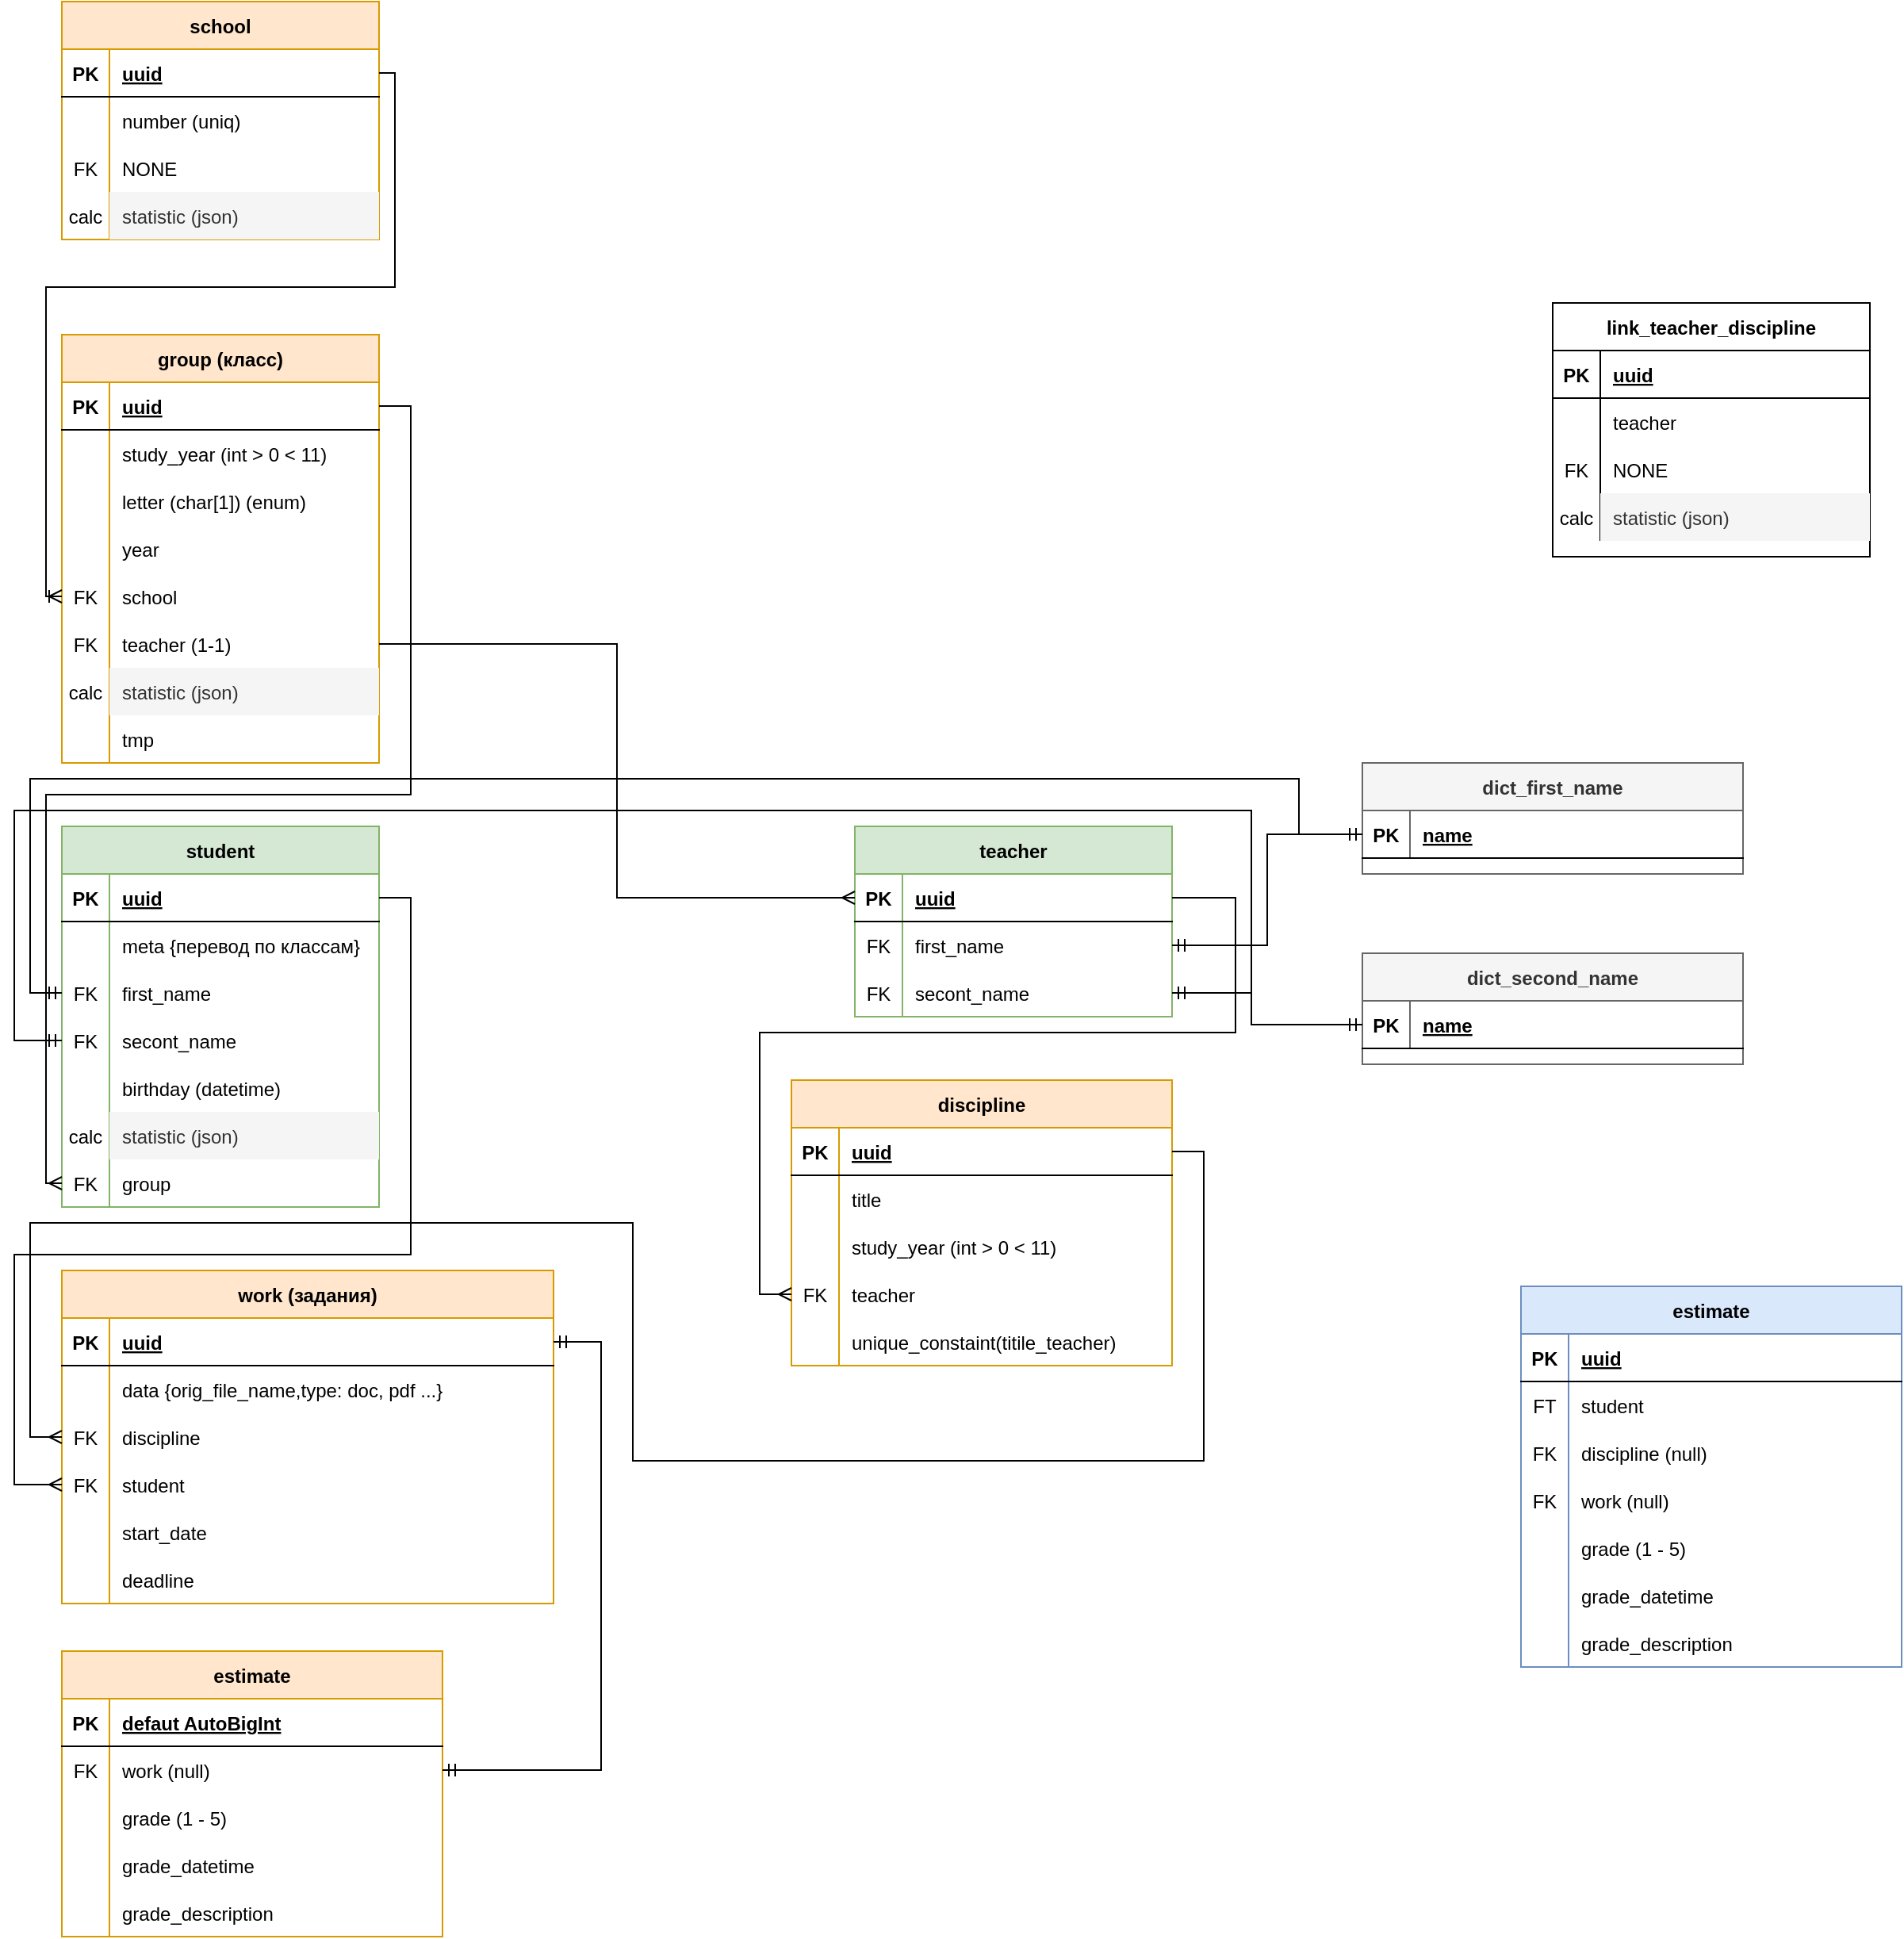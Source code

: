 <mxfile version="18.0.6" type="device" pages="2"><diagram id="qi3jWjAmsiz2nyXdhbx3" name="ER"><mxGraphModel dx="1422" dy="865" grid="1" gridSize="10" guides="1" tooltips="1" connect="1" arrows="1" fold="1" page="1" pageScale="1" pageWidth="1654" pageHeight="1169" math="0" shadow="0"><root><mxCell id="0"/><mxCell id="1" parent="0"/><mxCell id="477mrATLnno5oiGBDY7X-1" value="school" style="shape=table;startSize=30;container=1;collapsible=1;childLayout=tableLayout;fixedRows=1;rowLines=0;fontStyle=1;align=center;resizeLast=1;fillColor=#ffe6cc;strokeColor=#d79b00;" parent="1" vertex="1"><mxGeometry x="40" y="40" width="200" height="150" as="geometry"/></mxCell><mxCell id="477mrATLnno5oiGBDY7X-2" value="" style="shape=tableRow;horizontal=0;startSize=0;swimlaneHead=0;swimlaneBody=0;fillColor=none;collapsible=0;dropTarget=0;points=[[0,0.5],[1,0.5]];portConstraint=eastwest;top=0;left=0;right=0;bottom=1;" parent="477mrATLnno5oiGBDY7X-1" vertex="1"><mxGeometry y="30" width="200" height="30" as="geometry"/></mxCell><mxCell id="477mrATLnno5oiGBDY7X-3" value="PK" style="shape=partialRectangle;connectable=0;fillColor=none;top=0;left=0;bottom=0;right=0;fontStyle=1;overflow=hidden;" parent="477mrATLnno5oiGBDY7X-2" vertex="1"><mxGeometry width="30" height="30" as="geometry"><mxRectangle width="30" height="30" as="alternateBounds"/></mxGeometry></mxCell><mxCell id="477mrATLnno5oiGBDY7X-4" value="uuid" style="shape=partialRectangle;connectable=0;fillColor=none;top=0;left=0;bottom=0;right=0;align=left;spacingLeft=6;fontStyle=5;overflow=hidden;" parent="477mrATLnno5oiGBDY7X-2" vertex="1"><mxGeometry x="30" width="170" height="30" as="geometry"><mxRectangle width="170" height="30" as="alternateBounds"/></mxGeometry></mxCell><mxCell id="477mrATLnno5oiGBDY7X-5" value="" style="shape=tableRow;horizontal=0;startSize=0;swimlaneHead=0;swimlaneBody=0;fillColor=none;collapsible=0;dropTarget=0;points=[[0,0.5],[1,0.5]];portConstraint=eastwest;top=0;left=0;right=0;bottom=0;" parent="477mrATLnno5oiGBDY7X-1" vertex="1"><mxGeometry y="60" width="200" height="30" as="geometry"/></mxCell><mxCell id="477mrATLnno5oiGBDY7X-6" value="" style="shape=partialRectangle;connectable=0;fillColor=none;top=0;left=0;bottom=0;right=0;editable=1;overflow=hidden;" parent="477mrATLnno5oiGBDY7X-5" vertex="1"><mxGeometry width="30" height="30" as="geometry"><mxRectangle width="30" height="30" as="alternateBounds"/></mxGeometry></mxCell><mxCell id="477mrATLnno5oiGBDY7X-7" value="number (uniq)" style="shape=partialRectangle;connectable=0;fillColor=none;top=0;left=0;bottom=0;right=0;align=left;spacingLeft=6;overflow=hidden;" parent="477mrATLnno5oiGBDY7X-5" vertex="1"><mxGeometry x="30" width="170" height="30" as="geometry"><mxRectangle width="170" height="30" as="alternateBounds"/></mxGeometry></mxCell><mxCell id="477mrATLnno5oiGBDY7X-8" value="" style="shape=tableRow;horizontal=0;startSize=0;swimlaneHead=0;swimlaneBody=0;fillColor=none;collapsible=0;dropTarget=0;points=[[0,0.5],[1,0.5]];portConstraint=eastwest;top=0;left=0;right=0;bottom=0;" parent="477mrATLnno5oiGBDY7X-1" vertex="1"><mxGeometry y="90" width="200" height="30" as="geometry"/></mxCell><mxCell id="477mrATLnno5oiGBDY7X-9" value="FK" style="shape=partialRectangle;connectable=0;fillColor=none;top=0;left=0;bottom=0;right=0;editable=1;overflow=hidden;" parent="477mrATLnno5oiGBDY7X-8" vertex="1"><mxGeometry width="30" height="30" as="geometry"><mxRectangle width="30" height="30" as="alternateBounds"/></mxGeometry></mxCell><mxCell id="477mrATLnno5oiGBDY7X-10" value="NONE" style="shape=partialRectangle;connectable=0;fillColor=none;top=0;left=0;bottom=0;right=0;align=left;spacingLeft=6;overflow=hidden;" parent="477mrATLnno5oiGBDY7X-8" vertex="1"><mxGeometry x="30" width="170" height="30" as="geometry"><mxRectangle width="170" height="30" as="alternateBounds"/></mxGeometry></mxCell><mxCell id="477mrATLnno5oiGBDY7X-26" value="" style="shape=tableRow;horizontal=0;startSize=0;swimlaneHead=0;swimlaneBody=0;fillColor=none;collapsible=0;dropTarget=0;points=[[0,0.5],[1,0.5]];portConstraint=eastwest;top=0;left=0;right=0;bottom=0;" parent="477mrATLnno5oiGBDY7X-1" vertex="1"><mxGeometry y="120" width="200" height="30" as="geometry"/></mxCell><mxCell id="477mrATLnno5oiGBDY7X-27" value="calc" style="shape=partialRectangle;connectable=0;fillColor=none;top=0;left=0;bottom=0;right=0;editable=1;overflow=hidden;" parent="477mrATLnno5oiGBDY7X-26" vertex="1"><mxGeometry width="30" height="30" as="geometry"><mxRectangle width="30" height="30" as="alternateBounds"/></mxGeometry></mxCell><mxCell id="477mrATLnno5oiGBDY7X-28" value="statistic (json)" style="shape=partialRectangle;connectable=0;fillColor=#f5f5f5;top=0;left=0;bottom=0;right=0;align=left;spacingLeft=6;overflow=hidden;fontColor=#333333;strokeColor=#666666;" parent="477mrATLnno5oiGBDY7X-26" vertex="1"><mxGeometry x="30" width="170" height="30" as="geometry"><mxRectangle width="170" height="30" as="alternateBounds"/></mxGeometry></mxCell><mxCell id="477mrATLnno5oiGBDY7X-41" value="group (класс)" style="shape=table;startSize=30;container=1;collapsible=1;childLayout=tableLayout;fixedRows=1;rowLines=0;fontStyle=1;align=center;resizeLast=1;fillColor=#ffe6cc;strokeColor=#d79b00;" parent="1" vertex="1"><mxGeometry x="40" y="250" width="200" height="270" as="geometry"/></mxCell><mxCell id="477mrATLnno5oiGBDY7X-42" value="" style="shape=tableRow;horizontal=0;startSize=0;swimlaneHead=0;swimlaneBody=0;fillColor=none;collapsible=0;dropTarget=0;points=[[0,0.5],[1,0.5]];portConstraint=eastwest;top=0;left=0;right=0;bottom=1;" parent="477mrATLnno5oiGBDY7X-41" vertex="1"><mxGeometry y="30" width="200" height="30" as="geometry"/></mxCell><mxCell id="477mrATLnno5oiGBDY7X-43" value="PK" style="shape=partialRectangle;connectable=0;fillColor=none;top=0;left=0;bottom=0;right=0;fontStyle=1;overflow=hidden;" parent="477mrATLnno5oiGBDY7X-42" vertex="1"><mxGeometry width="30" height="30" as="geometry"><mxRectangle width="30" height="30" as="alternateBounds"/></mxGeometry></mxCell><mxCell id="477mrATLnno5oiGBDY7X-44" value="uuid" style="shape=partialRectangle;connectable=0;fillColor=none;top=0;left=0;bottom=0;right=0;align=left;spacingLeft=6;fontStyle=5;overflow=hidden;" parent="477mrATLnno5oiGBDY7X-42" vertex="1"><mxGeometry x="30" width="170" height="30" as="geometry"><mxRectangle width="170" height="30" as="alternateBounds"/></mxGeometry></mxCell><mxCell id="477mrATLnno5oiGBDY7X-45" value="" style="shape=tableRow;horizontal=0;startSize=0;swimlaneHead=0;swimlaneBody=0;fillColor=none;collapsible=0;dropTarget=0;points=[[0,0.5],[1,0.5]];portConstraint=eastwest;top=0;left=0;right=0;bottom=0;" parent="477mrATLnno5oiGBDY7X-41" vertex="1"><mxGeometry y="60" width="200" height="30" as="geometry"/></mxCell><mxCell id="477mrATLnno5oiGBDY7X-46" value="" style="shape=partialRectangle;connectable=0;fillColor=none;top=0;left=0;bottom=0;right=0;editable=1;overflow=hidden;" parent="477mrATLnno5oiGBDY7X-45" vertex="1"><mxGeometry width="30" height="30" as="geometry"><mxRectangle width="30" height="30" as="alternateBounds"/></mxGeometry></mxCell><mxCell id="477mrATLnno5oiGBDY7X-47" value="study_year (int &gt; 0 &lt; 11)" style="shape=partialRectangle;connectable=0;fillColor=none;top=0;left=0;bottom=0;right=0;align=left;spacingLeft=6;overflow=hidden;" parent="477mrATLnno5oiGBDY7X-45" vertex="1"><mxGeometry x="30" width="170" height="30" as="geometry"><mxRectangle width="170" height="30" as="alternateBounds"/></mxGeometry></mxCell><mxCell id="477mrATLnno5oiGBDY7X-54" value="" style="shape=tableRow;horizontal=0;startSize=0;swimlaneHead=0;swimlaneBody=0;fillColor=none;collapsible=0;dropTarget=0;points=[[0,0.5],[1,0.5]];portConstraint=eastwest;top=0;left=0;right=0;bottom=0;" parent="477mrATLnno5oiGBDY7X-41" vertex="1"><mxGeometry y="90" width="200" height="30" as="geometry"/></mxCell><mxCell id="477mrATLnno5oiGBDY7X-55" value="" style="shape=partialRectangle;connectable=0;fillColor=none;top=0;left=0;bottom=0;right=0;editable=1;overflow=hidden;" parent="477mrATLnno5oiGBDY7X-54" vertex="1"><mxGeometry width="30" height="30" as="geometry"><mxRectangle width="30" height="30" as="alternateBounds"/></mxGeometry></mxCell><mxCell id="477mrATLnno5oiGBDY7X-56" value="letter (char[1]) (enum)" style="shape=partialRectangle;connectable=0;fillColor=none;top=0;left=0;bottom=0;right=0;align=left;spacingLeft=6;overflow=hidden;" parent="477mrATLnno5oiGBDY7X-54" vertex="1"><mxGeometry x="30" width="170" height="30" as="geometry"><mxRectangle width="170" height="30" as="alternateBounds"/></mxGeometry></mxCell><mxCell id="477mrATLnno5oiGBDY7X-57" value="" style="shape=tableRow;horizontal=0;startSize=0;swimlaneHead=0;swimlaneBody=0;fillColor=none;collapsible=0;dropTarget=0;points=[[0,0.5],[1,0.5]];portConstraint=eastwest;top=0;left=0;right=0;bottom=0;" parent="477mrATLnno5oiGBDY7X-41" vertex="1"><mxGeometry y="120" width="200" height="30" as="geometry"/></mxCell><mxCell id="477mrATLnno5oiGBDY7X-58" value="" style="shape=partialRectangle;connectable=0;fillColor=none;top=0;left=0;bottom=0;right=0;editable=1;overflow=hidden;" parent="477mrATLnno5oiGBDY7X-57" vertex="1"><mxGeometry width="30" height="30" as="geometry"><mxRectangle width="30" height="30" as="alternateBounds"/></mxGeometry></mxCell><mxCell id="477mrATLnno5oiGBDY7X-59" value="year" style="shape=partialRectangle;connectable=0;fillColor=none;top=0;left=0;bottom=0;right=0;align=left;spacingLeft=6;overflow=hidden;" parent="477mrATLnno5oiGBDY7X-57" vertex="1"><mxGeometry x="30" width="170" height="30" as="geometry"><mxRectangle width="170" height="30" as="alternateBounds"/></mxGeometry></mxCell><mxCell id="477mrATLnno5oiGBDY7X-48" value="" style="shape=tableRow;horizontal=0;startSize=0;swimlaneHead=0;swimlaneBody=0;fillColor=none;collapsible=0;dropTarget=0;points=[[0,0.5],[1,0.5]];portConstraint=eastwest;top=0;left=0;right=0;bottom=0;" parent="477mrATLnno5oiGBDY7X-41" vertex="1"><mxGeometry y="150" width="200" height="30" as="geometry"/></mxCell><mxCell id="477mrATLnno5oiGBDY7X-49" value="FK" style="shape=partialRectangle;connectable=0;fillColor=none;top=0;left=0;bottom=0;right=0;editable=1;overflow=hidden;" parent="477mrATLnno5oiGBDY7X-48" vertex="1"><mxGeometry width="30" height="30" as="geometry"><mxRectangle width="30" height="30" as="alternateBounds"/></mxGeometry></mxCell><mxCell id="477mrATLnno5oiGBDY7X-50" value="school" style="shape=partialRectangle;connectable=0;fillColor=none;top=0;left=0;bottom=0;right=0;align=left;spacingLeft=6;overflow=hidden;" parent="477mrATLnno5oiGBDY7X-48" vertex="1"><mxGeometry x="30" width="170" height="30" as="geometry"><mxRectangle width="170" height="30" as="alternateBounds"/></mxGeometry></mxCell><mxCell id="477mrATLnno5oiGBDY7X-161" value="" style="shape=tableRow;horizontal=0;startSize=0;swimlaneHead=0;swimlaneBody=0;fillColor=none;collapsible=0;dropTarget=0;points=[[0,0.5],[1,0.5]];portConstraint=eastwest;top=0;left=0;right=0;bottom=0;" parent="477mrATLnno5oiGBDY7X-41" vertex="1"><mxGeometry y="180" width="200" height="30" as="geometry"/></mxCell><mxCell id="477mrATLnno5oiGBDY7X-162" value="FK" style="shape=partialRectangle;connectable=0;fillColor=none;top=0;left=0;bottom=0;right=0;editable=1;overflow=hidden;" parent="477mrATLnno5oiGBDY7X-161" vertex="1"><mxGeometry width="30" height="30" as="geometry"><mxRectangle width="30" height="30" as="alternateBounds"/></mxGeometry></mxCell><mxCell id="477mrATLnno5oiGBDY7X-163" value="teacher (1-1)" style="shape=partialRectangle;connectable=0;fillColor=none;top=0;left=0;bottom=0;right=0;align=left;spacingLeft=6;overflow=hidden;" parent="477mrATLnno5oiGBDY7X-161" vertex="1"><mxGeometry x="30" width="170" height="30" as="geometry"><mxRectangle width="170" height="30" as="alternateBounds"/></mxGeometry></mxCell><mxCell id="477mrATLnno5oiGBDY7X-51" value="" style="shape=tableRow;horizontal=0;startSize=0;swimlaneHead=0;swimlaneBody=0;fillColor=none;collapsible=0;dropTarget=0;points=[[0,0.5],[1,0.5]];portConstraint=eastwest;top=0;left=0;right=0;bottom=0;" parent="477mrATLnno5oiGBDY7X-41" vertex="1"><mxGeometry y="210" width="200" height="30" as="geometry"/></mxCell><mxCell id="477mrATLnno5oiGBDY7X-52" value="calc" style="shape=partialRectangle;connectable=0;fillColor=none;top=0;left=0;bottom=0;right=0;editable=1;overflow=hidden;" parent="477mrATLnno5oiGBDY7X-51" vertex="1"><mxGeometry width="30" height="30" as="geometry"><mxRectangle width="30" height="30" as="alternateBounds"/></mxGeometry></mxCell><mxCell id="477mrATLnno5oiGBDY7X-53" value="statistic (json)" style="shape=partialRectangle;connectable=0;fillColor=#f5f5f5;top=0;left=0;bottom=0;right=0;align=left;spacingLeft=6;overflow=hidden;fontColor=#333333;strokeColor=#666666;" parent="477mrATLnno5oiGBDY7X-51" vertex="1"><mxGeometry x="30" width="170" height="30" as="geometry"><mxRectangle width="170" height="30" as="alternateBounds"/></mxGeometry></mxCell><mxCell id="477mrATLnno5oiGBDY7X-60" value="" style="shape=tableRow;horizontal=0;startSize=0;swimlaneHead=0;swimlaneBody=0;fillColor=none;collapsible=0;dropTarget=0;points=[[0,0.5],[1,0.5]];portConstraint=eastwest;top=0;left=0;right=0;bottom=0;" parent="477mrATLnno5oiGBDY7X-41" vertex="1"><mxGeometry y="240" width="200" height="30" as="geometry"/></mxCell><mxCell id="477mrATLnno5oiGBDY7X-61" value="" style="shape=partialRectangle;connectable=0;fillColor=none;top=0;left=0;bottom=0;right=0;editable=1;overflow=hidden;" parent="477mrATLnno5oiGBDY7X-60" vertex="1"><mxGeometry width="30" height="30" as="geometry"><mxRectangle width="30" height="30" as="alternateBounds"/></mxGeometry></mxCell><mxCell id="477mrATLnno5oiGBDY7X-62" value="tmp" style="shape=partialRectangle;connectable=0;fillColor=none;top=0;left=0;bottom=0;right=0;align=left;spacingLeft=6;overflow=hidden;" parent="477mrATLnno5oiGBDY7X-60" vertex="1"><mxGeometry x="30" width="170" height="30" as="geometry"><mxRectangle width="170" height="30" as="alternateBounds"/></mxGeometry></mxCell><mxCell id="477mrATLnno5oiGBDY7X-66" value="teacher" style="shape=table;startSize=30;container=1;collapsible=1;childLayout=tableLayout;fixedRows=1;rowLines=0;fontStyle=1;align=center;resizeLast=1;fillColor=#d5e8d4;strokeColor=#82b366;" parent="1" vertex="1"><mxGeometry x="540" y="560" width="200" height="120" as="geometry"/></mxCell><mxCell id="477mrATLnno5oiGBDY7X-67" value="" style="shape=tableRow;horizontal=0;startSize=0;swimlaneHead=0;swimlaneBody=0;fillColor=none;collapsible=0;dropTarget=0;points=[[0,0.5],[1,0.5]];portConstraint=eastwest;top=0;left=0;right=0;bottom=1;" parent="477mrATLnno5oiGBDY7X-66" vertex="1"><mxGeometry y="30" width="200" height="30" as="geometry"/></mxCell><mxCell id="477mrATLnno5oiGBDY7X-68" value="PK" style="shape=partialRectangle;connectable=0;fillColor=none;top=0;left=0;bottom=0;right=0;fontStyle=1;overflow=hidden;" parent="477mrATLnno5oiGBDY7X-67" vertex="1"><mxGeometry width="30" height="30" as="geometry"><mxRectangle width="30" height="30" as="alternateBounds"/></mxGeometry></mxCell><mxCell id="477mrATLnno5oiGBDY7X-69" value="uuid" style="shape=partialRectangle;connectable=0;fillColor=none;top=0;left=0;bottom=0;right=0;align=left;spacingLeft=6;fontStyle=5;overflow=hidden;" parent="477mrATLnno5oiGBDY7X-67" vertex="1"><mxGeometry x="30" width="170" height="30" as="geometry"><mxRectangle width="170" height="30" as="alternateBounds"/></mxGeometry></mxCell><mxCell id="477mrATLnno5oiGBDY7X-70" value="" style="shape=tableRow;horizontal=0;startSize=0;swimlaneHead=0;swimlaneBody=0;fillColor=none;collapsible=0;dropTarget=0;points=[[0,0.5],[1,0.5]];portConstraint=eastwest;top=0;left=0;right=0;bottom=0;" parent="477mrATLnno5oiGBDY7X-66" vertex="1"><mxGeometry y="60" width="200" height="30" as="geometry"/></mxCell><mxCell id="477mrATLnno5oiGBDY7X-71" value="FK" style="shape=partialRectangle;connectable=0;fillColor=none;top=0;left=0;bottom=0;right=0;editable=1;overflow=hidden;" parent="477mrATLnno5oiGBDY7X-70" vertex="1"><mxGeometry width="30" height="30" as="geometry"><mxRectangle width="30" height="30" as="alternateBounds"/></mxGeometry></mxCell><mxCell id="477mrATLnno5oiGBDY7X-72" value="first_name" style="shape=partialRectangle;connectable=0;fillColor=none;top=0;left=0;bottom=0;right=0;align=left;spacingLeft=6;overflow=hidden;" parent="477mrATLnno5oiGBDY7X-70" vertex="1"><mxGeometry x="30" width="170" height="30" as="geometry"><mxRectangle width="170" height="30" as="alternateBounds"/></mxGeometry></mxCell><mxCell id="477mrATLnno5oiGBDY7X-73" value="" style="shape=tableRow;horizontal=0;startSize=0;swimlaneHead=0;swimlaneBody=0;fillColor=none;collapsible=0;dropTarget=0;points=[[0,0.5],[1,0.5]];portConstraint=eastwest;top=0;left=0;right=0;bottom=0;" parent="477mrATLnno5oiGBDY7X-66" vertex="1"><mxGeometry y="90" width="200" height="30" as="geometry"/></mxCell><mxCell id="477mrATLnno5oiGBDY7X-74" value="FK" style="shape=partialRectangle;connectable=0;fillColor=none;top=0;left=0;bottom=0;right=0;editable=1;overflow=hidden;" parent="477mrATLnno5oiGBDY7X-73" vertex="1"><mxGeometry width="30" height="30" as="geometry"><mxRectangle width="30" height="30" as="alternateBounds"/></mxGeometry></mxCell><mxCell id="477mrATLnno5oiGBDY7X-75" value="secont_name" style="shape=partialRectangle;connectable=0;fillColor=none;top=0;left=0;bottom=0;right=0;align=left;spacingLeft=6;overflow=hidden;" parent="477mrATLnno5oiGBDY7X-73" vertex="1"><mxGeometry x="30" width="170" height="30" as="geometry"><mxRectangle width="170" height="30" as="alternateBounds"/></mxGeometry></mxCell><mxCell id="477mrATLnno5oiGBDY7X-88" value="student" style="shape=table;startSize=30;container=1;collapsible=1;childLayout=tableLayout;fixedRows=1;rowLines=0;fontStyle=1;align=center;resizeLast=1;fillColor=#d5e8d4;strokeColor=#82b366;" parent="1" vertex="1"><mxGeometry x="40" y="560" width="200" height="240" as="geometry"/></mxCell><mxCell id="477mrATLnno5oiGBDY7X-89" value="" style="shape=tableRow;horizontal=0;startSize=0;swimlaneHead=0;swimlaneBody=0;fillColor=none;collapsible=0;dropTarget=0;points=[[0,0.5],[1,0.5]];portConstraint=eastwest;top=0;left=0;right=0;bottom=1;" parent="477mrATLnno5oiGBDY7X-88" vertex="1"><mxGeometry y="30" width="200" height="30" as="geometry"/></mxCell><mxCell id="477mrATLnno5oiGBDY7X-90" value="PK" style="shape=partialRectangle;connectable=0;fillColor=none;top=0;left=0;bottom=0;right=0;fontStyle=1;overflow=hidden;" parent="477mrATLnno5oiGBDY7X-89" vertex="1"><mxGeometry width="30" height="30" as="geometry"><mxRectangle width="30" height="30" as="alternateBounds"/></mxGeometry></mxCell><mxCell id="477mrATLnno5oiGBDY7X-91" value="uuid" style="shape=partialRectangle;connectable=0;fillColor=none;top=0;left=0;bottom=0;right=0;align=left;spacingLeft=6;fontStyle=5;overflow=hidden;" parent="477mrATLnno5oiGBDY7X-89" vertex="1"><mxGeometry x="30" width="170" height="30" as="geometry"><mxRectangle width="170" height="30" as="alternateBounds"/></mxGeometry></mxCell><mxCell id="477mrATLnno5oiGBDY7X-164" value="" style="shape=tableRow;horizontal=0;startSize=0;swimlaneHead=0;swimlaneBody=0;fillColor=none;collapsible=0;dropTarget=0;points=[[0,0.5],[1,0.5]];portConstraint=eastwest;top=0;left=0;right=0;bottom=0;" parent="477mrATLnno5oiGBDY7X-88" vertex="1"><mxGeometry y="60" width="200" height="30" as="geometry"/></mxCell><mxCell id="477mrATLnno5oiGBDY7X-165" value="" style="shape=partialRectangle;connectable=0;fillColor=none;top=0;left=0;bottom=0;right=0;editable=1;overflow=hidden;" parent="477mrATLnno5oiGBDY7X-164" vertex="1"><mxGeometry width="30" height="30" as="geometry"><mxRectangle width="30" height="30" as="alternateBounds"/></mxGeometry></mxCell><mxCell id="477mrATLnno5oiGBDY7X-166" value="meta {перевод по классам}" style="shape=partialRectangle;connectable=0;fillColor=none;top=0;left=0;bottom=0;right=0;align=left;spacingLeft=6;overflow=hidden;" parent="477mrATLnno5oiGBDY7X-164" vertex="1"><mxGeometry x="30" width="170" height="30" as="geometry"><mxRectangle width="170" height="30" as="alternateBounds"/></mxGeometry></mxCell><mxCell id="477mrATLnno5oiGBDY7X-92" value="" style="shape=tableRow;horizontal=0;startSize=0;swimlaneHead=0;swimlaneBody=0;fillColor=none;collapsible=0;dropTarget=0;points=[[0,0.5],[1,0.5]];portConstraint=eastwest;top=0;left=0;right=0;bottom=0;" parent="477mrATLnno5oiGBDY7X-88" vertex="1"><mxGeometry y="90" width="200" height="30" as="geometry"/></mxCell><mxCell id="477mrATLnno5oiGBDY7X-93" value="FK" style="shape=partialRectangle;connectable=0;fillColor=none;top=0;left=0;bottom=0;right=0;editable=1;overflow=hidden;" parent="477mrATLnno5oiGBDY7X-92" vertex="1"><mxGeometry width="30" height="30" as="geometry"><mxRectangle width="30" height="30" as="alternateBounds"/></mxGeometry></mxCell><mxCell id="477mrATLnno5oiGBDY7X-94" value="first_name" style="shape=partialRectangle;connectable=0;fillColor=none;top=0;left=0;bottom=0;right=0;align=left;spacingLeft=6;overflow=hidden;" parent="477mrATLnno5oiGBDY7X-92" vertex="1"><mxGeometry x="30" width="170" height="30" as="geometry"><mxRectangle width="170" height="30" as="alternateBounds"/></mxGeometry></mxCell><mxCell id="477mrATLnno5oiGBDY7X-95" value="" style="shape=tableRow;horizontal=0;startSize=0;swimlaneHead=0;swimlaneBody=0;fillColor=none;collapsible=0;dropTarget=0;points=[[0,0.5],[1,0.5]];portConstraint=eastwest;top=0;left=0;right=0;bottom=0;" parent="477mrATLnno5oiGBDY7X-88" vertex="1"><mxGeometry y="120" width="200" height="30" as="geometry"/></mxCell><mxCell id="477mrATLnno5oiGBDY7X-96" value="FK" style="shape=partialRectangle;connectable=0;fillColor=none;top=0;left=0;bottom=0;right=0;editable=1;overflow=hidden;" parent="477mrATLnno5oiGBDY7X-95" vertex="1"><mxGeometry width="30" height="30" as="geometry"><mxRectangle width="30" height="30" as="alternateBounds"/></mxGeometry></mxCell><mxCell id="477mrATLnno5oiGBDY7X-97" value="secont_name" style="shape=partialRectangle;connectable=0;fillColor=none;top=0;left=0;bottom=0;right=0;align=left;spacingLeft=6;overflow=hidden;" parent="477mrATLnno5oiGBDY7X-95" vertex="1"><mxGeometry x="30" width="170" height="30" as="geometry"><mxRectangle width="170" height="30" as="alternateBounds"/></mxGeometry></mxCell><mxCell id="477mrATLnno5oiGBDY7X-107" value="" style="shape=tableRow;horizontal=0;startSize=0;swimlaneHead=0;swimlaneBody=0;fillColor=none;collapsible=0;dropTarget=0;points=[[0,0.5],[1,0.5]];portConstraint=eastwest;top=0;left=0;right=0;bottom=0;" parent="477mrATLnno5oiGBDY7X-88" vertex="1"><mxGeometry y="150" width="200" height="30" as="geometry"/></mxCell><mxCell id="477mrATLnno5oiGBDY7X-108" value="" style="shape=partialRectangle;connectable=0;fillColor=none;top=0;left=0;bottom=0;right=0;editable=1;overflow=hidden;" parent="477mrATLnno5oiGBDY7X-107" vertex="1"><mxGeometry width="30" height="30" as="geometry"><mxRectangle width="30" height="30" as="alternateBounds"/></mxGeometry></mxCell><mxCell id="477mrATLnno5oiGBDY7X-109" value="birthday (datetime)" style="shape=partialRectangle;connectable=0;fillColor=none;top=0;left=0;bottom=0;right=0;align=left;spacingLeft=6;overflow=hidden;" parent="477mrATLnno5oiGBDY7X-107" vertex="1"><mxGeometry x="30" width="170" height="30" as="geometry"><mxRectangle width="170" height="30" as="alternateBounds"/></mxGeometry></mxCell><mxCell id="477mrATLnno5oiGBDY7X-104" value="" style="shape=tableRow;horizontal=0;startSize=0;swimlaneHead=0;swimlaneBody=0;fillColor=none;collapsible=0;dropTarget=0;points=[[0,0.5],[1,0.5]];portConstraint=eastwest;top=0;left=0;right=0;bottom=0;" parent="477mrATLnno5oiGBDY7X-88" vertex="1"><mxGeometry y="180" width="200" height="30" as="geometry"/></mxCell><mxCell id="477mrATLnno5oiGBDY7X-105" value="calc" style="shape=partialRectangle;connectable=0;fillColor=none;top=0;left=0;bottom=0;right=0;editable=1;overflow=hidden;" parent="477mrATLnno5oiGBDY7X-104" vertex="1"><mxGeometry width="30" height="30" as="geometry"><mxRectangle width="30" height="30" as="alternateBounds"/></mxGeometry></mxCell><mxCell id="477mrATLnno5oiGBDY7X-106" value="statistic (json)" style="shape=partialRectangle;connectable=0;fillColor=#f5f5f5;top=0;left=0;bottom=0;right=0;align=left;spacingLeft=6;overflow=hidden;fontColor=#333333;strokeColor=#666666;" parent="477mrATLnno5oiGBDY7X-104" vertex="1"><mxGeometry x="30" width="170" height="30" as="geometry"><mxRectangle width="170" height="30" as="alternateBounds"/></mxGeometry></mxCell><mxCell id="477mrATLnno5oiGBDY7X-158" value="" style="shape=tableRow;horizontal=0;startSize=0;swimlaneHead=0;swimlaneBody=0;fillColor=none;collapsible=0;dropTarget=0;points=[[0,0.5],[1,0.5]];portConstraint=eastwest;top=0;left=0;right=0;bottom=0;" parent="477mrATLnno5oiGBDY7X-88" vertex="1"><mxGeometry y="210" width="200" height="30" as="geometry"/></mxCell><mxCell id="477mrATLnno5oiGBDY7X-159" value="FK" style="shape=partialRectangle;connectable=0;fillColor=none;top=0;left=0;bottom=0;right=0;editable=1;overflow=hidden;" parent="477mrATLnno5oiGBDY7X-158" vertex="1"><mxGeometry width="30" height="30" as="geometry"><mxRectangle width="30" height="30" as="alternateBounds"/></mxGeometry></mxCell><mxCell id="477mrATLnno5oiGBDY7X-160" value="group" style="shape=partialRectangle;connectable=0;fillColor=none;top=0;left=0;bottom=0;right=0;align=left;spacingLeft=6;overflow=hidden;" parent="477mrATLnno5oiGBDY7X-158" vertex="1"><mxGeometry x="30" width="170" height="30" as="geometry"><mxRectangle width="170" height="30" as="alternateBounds"/></mxGeometry></mxCell><mxCell id="477mrATLnno5oiGBDY7X-110" value="dict_first_name" style="shape=table;startSize=30;container=1;collapsible=1;childLayout=tableLayout;fixedRows=1;rowLines=0;fontStyle=1;align=center;resizeLast=1;fillColor=#f5f5f5;strokeColor=#666666;fontColor=#333333;" parent="1" vertex="1"><mxGeometry x="860" y="520" width="240" height="70" as="geometry"/></mxCell><mxCell id="477mrATLnno5oiGBDY7X-111" value="" style="shape=tableRow;horizontal=0;startSize=0;swimlaneHead=0;swimlaneBody=0;fillColor=none;collapsible=0;dropTarget=0;points=[[0,0.5],[1,0.5]];portConstraint=eastwest;top=0;left=0;right=0;bottom=1;" parent="477mrATLnno5oiGBDY7X-110" vertex="1"><mxGeometry y="30" width="240" height="30" as="geometry"/></mxCell><mxCell id="477mrATLnno5oiGBDY7X-112" value="PK" style="shape=partialRectangle;connectable=0;fillColor=none;top=0;left=0;bottom=0;right=0;fontStyle=1;overflow=hidden;" parent="477mrATLnno5oiGBDY7X-111" vertex="1"><mxGeometry width="30" height="30" as="geometry"><mxRectangle width="30" height="30" as="alternateBounds"/></mxGeometry></mxCell><mxCell id="477mrATLnno5oiGBDY7X-113" value="name" style="shape=partialRectangle;connectable=0;fillColor=none;top=0;left=0;bottom=0;right=0;align=left;spacingLeft=6;fontStyle=5;overflow=hidden;" parent="477mrATLnno5oiGBDY7X-111" vertex="1"><mxGeometry x="30" width="210" height="30" as="geometry"><mxRectangle width="210" height="30" as="alternateBounds"/></mxGeometry></mxCell><mxCell id="477mrATLnno5oiGBDY7X-154" value="dict_second_name" style="shape=table;startSize=30;container=1;collapsible=1;childLayout=tableLayout;fixedRows=1;rowLines=0;fontStyle=1;align=center;resizeLast=1;fillColor=#f5f5f5;strokeColor=#666666;fontColor=#333333;" parent="1" vertex="1"><mxGeometry x="860" y="640" width="240" height="70" as="geometry"/></mxCell><mxCell id="477mrATLnno5oiGBDY7X-155" value="" style="shape=tableRow;horizontal=0;startSize=0;swimlaneHead=0;swimlaneBody=0;fillColor=none;collapsible=0;dropTarget=0;points=[[0,0.5],[1,0.5]];portConstraint=eastwest;top=0;left=0;right=0;bottom=1;" parent="477mrATLnno5oiGBDY7X-154" vertex="1"><mxGeometry y="30" width="240" height="30" as="geometry"/></mxCell><mxCell id="477mrATLnno5oiGBDY7X-156" value="PK" style="shape=partialRectangle;connectable=0;fillColor=none;top=0;left=0;bottom=0;right=0;fontStyle=1;overflow=hidden;" parent="477mrATLnno5oiGBDY7X-155" vertex="1"><mxGeometry width="30" height="30" as="geometry"><mxRectangle width="30" height="30" as="alternateBounds"/></mxGeometry></mxCell><mxCell id="477mrATLnno5oiGBDY7X-157" value="name" style="shape=partialRectangle;connectable=0;fillColor=none;top=0;left=0;bottom=0;right=0;align=left;spacingLeft=6;fontStyle=5;overflow=hidden;" parent="477mrATLnno5oiGBDY7X-155" vertex="1"><mxGeometry x="30" width="210" height="30" as="geometry"><mxRectangle width="210" height="30" as="alternateBounds"/></mxGeometry></mxCell><mxCell id="477mrATLnno5oiGBDY7X-167" value="discipline" style="shape=table;startSize=30;container=1;collapsible=1;childLayout=tableLayout;fixedRows=1;rowLines=0;fontStyle=1;align=center;resizeLast=1;fillColor=#ffe6cc;strokeColor=#d79b00;" parent="1" vertex="1"><mxGeometry x="500" y="720" width="240" height="180" as="geometry"/></mxCell><mxCell id="477mrATLnno5oiGBDY7X-168" value="" style="shape=tableRow;horizontal=0;startSize=0;swimlaneHead=0;swimlaneBody=0;fillColor=none;collapsible=0;dropTarget=0;points=[[0,0.5],[1,0.5]];portConstraint=eastwest;top=0;left=0;right=0;bottom=1;" parent="477mrATLnno5oiGBDY7X-167" vertex="1"><mxGeometry y="30" width="240" height="30" as="geometry"/></mxCell><mxCell id="477mrATLnno5oiGBDY7X-169" value="PK" style="shape=partialRectangle;connectable=0;fillColor=none;top=0;left=0;bottom=0;right=0;fontStyle=1;overflow=hidden;" parent="477mrATLnno5oiGBDY7X-168" vertex="1"><mxGeometry width="30" height="30" as="geometry"><mxRectangle width="30" height="30" as="alternateBounds"/></mxGeometry></mxCell><mxCell id="477mrATLnno5oiGBDY7X-170" value="uuid" style="shape=partialRectangle;connectable=0;fillColor=none;top=0;left=0;bottom=0;right=0;align=left;spacingLeft=6;fontStyle=5;overflow=hidden;" parent="477mrATLnno5oiGBDY7X-168" vertex="1"><mxGeometry x="30" width="210" height="30" as="geometry"><mxRectangle width="210" height="30" as="alternateBounds"/></mxGeometry></mxCell><mxCell id="477mrATLnno5oiGBDY7X-171" value="" style="shape=tableRow;horizontal=0;startSize=0;swimlaneHead=0;swimlaneBody=0;fillColor=none;collapsible=0;dropTarget=0;points=[[0,0.5],[1,0.5]];portConstraint=eastwest;top=0;left=0;right=0;bottom=0;" parent="477mrATLnno5oiGBDY7X-167" vertex="1"><mxGeometry y="60" width="240" height="30" as="geometry"/></mxCell><mxCell id="477mrATLnno5oiGBDY7X-172" value="" style="shape=partialRectangle;connectable=0;fillColor=none;top=0;left=0;bottom=0;right=0;editable=1;overflow=hidden;" parent="477mrATLnno5oiGBDY7X-171" vertex="1"><mxGeometry width="30" height="30" as="geometry"><mxRectangle width="30" height="30" as="alternateBounds"/></mxGeometry></mxCell><mxCell id="477mrATLnno5oiGBDY7X-173" value="title" style="shape=partialRectangle;connectable=0;fillColor=none;top=0;left=0;bottom=0;right=0;align=left;spacingLeft=6;overflow=hidden;" parent="477mrATLnno5oiGBDY7X-171" vertex="1"><mxGeometry x="30" width="210" height="30" as="geometry"><mxRectangle width="210" height="30" as="alternateBounds"/></mxGeometry></mxCell><mxCell id="477mrATLnno5oiGBDY7X-180" value="" style="shape=tableRow;horizontal=0;startSize=0;swimlaneHead=0;swimlaneBody=0;fillColor=none;collapsible=0;dropTarget=0;points=[[0,0.5],[1,0.5]];portConstraint=eastwest;top=0;left=0;right=0;bottom=0;" parent="477mrATLnno5oiGBDY7X-167" vertex="1"><mxGeometry y="90" width="240" height="30" as="geometry"/></mxCell><mxCell id="477mrATLnno5oiGBDY7X-181" value="" style="shape=partialRectangle;connectable=0;fillColor=none;top=0;left=0;bottom=0;right=0;editable=1;overflow=hidden;" parent="477mrATLnno5oiGBDY7X-180" vertex="1"><mxGeometry width="30" height="30" as="geometry"><mxRectangle width="30" height="30" as="alternateBounds"/></mxGeometry></mxCell><mxCell id="477mrATLnno5oiGBDY7X-182" value="study_year (int &gt; 0 &lt; 11)" style="shape=partialRectangle;connectable=0;fillColor=none;top=0;left=0;bottom=0;right=0;align=left;spacingLeft=6;overflow=hidden;" parent="477mrATLnno5oiGBDY7X-180" vertex="1"><mxGeometry x="30" width="210" height="30" as="geometry"><mxRectangle width="210" height="30" as="alternateBounds"/></mxGeometry></mxCell><mxCell id="477mrATLnno5oiGBDY7X-174" value="" style="shape=tableRow;horizontal=0;startSize=0;swimlaneHead=0;swimlaneBody=0;fillColor=none;collapsible=0;dropTarget=0;points=[[0,0.5],[1,0.5]];portConstraint=eastwest;top=0;left=0;right=0;bottom=0;" parent="477mrATLnno5oiGBDY7X-167" vertex="1"><mxGeometry y="120" width="240" height="30" as="geometry"/></mxCell><mxCell id="477mrATLnno5oiGBDY7X-175" value="FK" style="shape=partialRectangle;connectable=0;fillColor=none;top=0;left=0;bottom=0;right=0;editable=1;overflow=hidden;" parent="477mrATLnno5oiGBDY7X-174" vertex="1"><mxGeometry width="30" height="30" as="geometry"><mxRectangle width="30" height="30" as="alternateBounds"/></mxGeometry></mxCell><mxCell id="477mrATLnno5oiGBDY7X-176" value="teacher" style="shape=partialRectangle;connectable=0;fillColor=none;top=0;left=0;bottom=0;right=0;align=left;spacingLeft=6;overflow=hidden;" parent="477mrATLnno5oiGBDY7X-174" vertex="1"><mxGeometry x="30" width="210" height="30" as="geometry"><mxRectangle width="210" height="30" as="alternateBounds"/></mxGeometry></mxCell><mxCell id="477mrATLnno5oiGBDY7X-203" value="" style="shape=tableRow;horizontal=0;startSize=0;swimlaneHead=0;swimlaneBody=0;fillColor=none;collapsible=0;dropTarget=0;points=[[0,0.5],[1,0.5]];portConstraint=eastwest;top=0;left=0;right=0;bottom=0;" parent="477mrATLnno5oiGBDY7X-167" vertex="1"><mxGeometry y="150" width="240" height="30" as="geometry"/></mxCell><mxCell id="477mrATLnno5oiGBDY7X-204" value="" style="shape=partialRectangle;connectable=0;fillColor=none;top=0;left=0;bottom=0;right=0;editable=1;overflow=hidden;" parent="477mrATLnno5oiGBDY7X-203" vertex="1"><mxGeometry width="30" height="30" as="geometry"><mxRectangle width="30" height="30" as="alternateBounds"/></mxGeometry></mxCell><mxCell id="477mrATLnno5oiGBDY7X-205" value="unique_constaint(titile_teacher)" style="shape=partialRectangle;connectable=0;fillColor=none;top=0;left=0;bottom=0;right=0;align=left;spacingLeft=6;overflow=hidden;" parent="477mrATLnno5oiGBDY7X-203" vertex="1"><mxGeometry x="30" width="210" height="30" as="geometry"><mxRectangle width="210" height="30" as="alternateBounds"/></mxGeometry></mxCell><mxCell id="477mrATLnno5oiGBDY7X-190" value="link_teacher_discipline" style="shape=table;startSize=30;container=1;collapsible=1;childLayout=tableLayout;fixedRows=1;rowLines=0;fontStyle=1;align=center;resizeLast=1;" parent="1" vertex="1"><mxGeometry x="980" y="230" width="200" height="160" as="geometry"/></mxCell><mxCell id="477mrATLnno5oiGBDY7X-191" value="" style="shape=tableRow;horizontal=0;startSize=0;swimlaneHead=0;swimlaneBody=0;fillColor=none;collapsible=0;dropTarget=0;points=[[0,0.5],[1,0.5]];portConstraint=eastwest;top=0;left=0;right=0;bottom=1;" parent="477mrATLnno5oiGBDY7X-190" vertex="1"><mxGeometry y="30" width="200" height="30" as="geometry"/></mxCell><mxCell id="477mrATLnno5oiGBDY7X-192" value="PK" style="shape=partialRectangle;connectable=0;fillColor=none;top=0;left=0;bottom=0;right=0;fontStyle=1;overflow=hidden;" parent="477mrATLnno5oiGBDY7X-191" vertex="1"><mxGeometry width="30" height="30" as="geometry"><mxRectangle width="30" height="30" as="alternateBounds"/></mxGeometry></mxCell><mxCell id="477mrATLnno5oiGBDY7X-193" value="uuid" style="shape=partialRectangle;connectable=0;fillColor=none;top=0;left=0;bottom=0;right=0;align=left;spacingLeft=6;fontStyle=5;overflow=hidden;" parent="477mrATLnno5oiGBDY7X-191" vertex="1"><mxGeometry x="30" width="170" height="30" as="geometry"><mxRectangle width="170" height="30" as="alternateBounds"/></mxGeometry></mxCell><mxCell id="477mrATLnno5oiGBDY7X-194" value="" style="shape=tableRow;horizontal=0;startSize=0;swimlaneHead=0;swimlaneBody=0;fillColor=none;collapsible=0;dropTarget=0;points=[[0,0.5],[1,0.5]];portConstraint=eastwest;top=0;left=0;right=0;bottom=0;" parent="477mrATLnno5oiGBDY7X-190" vertex="1"><mxGeometry y="60" width="200" height="30" as="geometry"/></mxCell><mxCell id="477mrATLnno5oiGBDY7X-195" value="" style="shape=partialRectangle;connectable=0;fillColor=none;top=0;left=0;bottom=0;right=0;editable=1;overflow=hidden;" parent="477mrATLnno5oiGBDY7X-194" vertex="1"><mxGeometry width="30" height="30" as="geometry"><mxRectangle width="30" height="30" as="alternateBounds"/></mxGeometry></mxCell><mxCell id="477mrATLnno5oiGBDY7X-196" value="teacher" style="shape=partialRectangle;connectable=0;fillColor=none;top=0;left=0;bottom=0;right=0;align=left;spacingLeft=6;overflow=hidden;" parent="477mrATLnno5oiGBDY7X-194" vertex="1"><mxGeometry x="30" width="170" height="30" as="geometry"><mxRectangle width="170" height="30" as="alternateBounds"/></mxGeometry></mxCell><mxCell id="477mrATLnno5oiGBDY7X-197" value="" style="shape=tableRow;horizontal=0;startSize=0;swimlaneHead=0;swimlaneBody=0;fillColor=none;collapsible=0;dropTarget=0;points=[[0,0.5],[1,0.5]];portConstraint=eastwest;top=0;left=0;right=0;bottom=0;" parent="477mrATLnno5oiGBDY7X-190" vertex="1"><mxGeometry y="90" width="200" height="30" as="geometry"/></mxCell><mxCell id="477mrATLnno5oiGBDY7X-198" value="FK" style="shape=partialRectangle;connectable=0;fillColor=none;top=0;left=0;bottom=0;right=0;editable=1;overflow=hidden;" parent="477mrATLnno5oiGBDY7X-197" vertex="1"><mxGeometry width="30" height="30" as="geometry"><mxRectangle width="30" height="30" as="alternateBounds"/></mxGeometry></mxCell><mxCell id="477mrATLnno5oiGBDY7X-199" value="NONE" style="shape=partialRectangle;connectable=0;fillColor=none;top=0;left=0;bottom=0;right=0;align=left;spacingLeft=6;overflow=hidden;" parent="477mrATLnno5oiGBDY7X-197" vertex="1"><mxGeometry x="30" width="170" height="30" as="geometry"><mxRectangle width="170" height="30" as="alternateBounds"/></mxGeometry></mxCell><mxCell id="477mrATLnno5oiGBDY7X-200" value="" style="shape=tableRow;horizontal=0;startSize=0;swimlaneHead=0;swimlaneBody=0;fillColor=none;collapsible=0;dropTarget=0;points=[[0,0.5],[1,0.5]];portConstraint=eastwest;top=0;left=0;right=0;bottom=0;" parent="477mrATLnno5oiGBDY7X-190" vertex="1"><mxGeometry y="120" width="200" height="30" as="geometry"/></mxCell><mxCell id="477mrATLnno5oiGBDY7X-201" value="calc" style="shape=partialRectangle;connectable=0;fillColor=none;top=0;left=0;bottom=0;right=0;editable=1;overflow=hidden;" parent="477mrATLnno5oiGBDY7X-200" vertex="1"><mxGeometry width="30" height="30" as="geometry"><mxRectangle width="30" height="30" as="alternateBounds"/></mxGeometry></mxCell><mxCell id="477mrATLnno5oiGBDY7X-202" value="statistic (json)" style="shape=partialRectangle;connectable=0;fillColor=#f5f5f5;top=0;left=0;bottom=0;right=0;align=left;spacingLeft=6;overflow=hidden;fontColor=#333333;strokeColor=#666666;" parent="477mrATLnno5oiGBDY7X-200" vertex="1"><mxGeometry x="30" width="170" height="30" as="geometry"><mxRectangle width="170" height="30" as="alternateBounds"/></mxGeometry></mxCell><mxCell id="477mrATLnno5oiGBDY7X-206" value="estimate" style="shape=table;startSize=30;container=1;collapsible=1;childLayout=tableLayout;fixedRows=1;rowLines=0;fontStyle=1;align=center;resizeLast=1;fillColor=#dae8fc;strokeColor=#6c8ebf;" parent="1" vertex="1"><mxGeometry x="960" y="850" width="240" height="240" as="geometry"/></mxCell><mxCell id="477mrATLnno5oiGBDY7X-207" value="" style="shape=tableRow;horizontal=0;startSize=0;swimlaneHead=0;swimlaneBody=0;fillColor=none;collapsible=0;dropTarget=0;points=[[0,0.5],[1,0.5]];portConstraint=eastwest;top=0;left=0;right=0;bottom=1;" parent="477mrATLnno5oiGBDY7X-206" vertex="1"><mxGeometry y="30" width="240" height="30" as="geometry"/></mxCell><mxCell id="477mrATLnno5oiGBDY7X-208" value="PK" style="shape=partialRectangle;connectable=0;fillColor=none;top=0;left=0;bottom=0;right=0;fontStyle=1;overflow=hidden;" parent="477mrATLnno5oiGBDY7X-207" vertex="1"><mxGeometry width="30" height="30" as="geometry"><mxRectangle width="30" height="30" as="alternateBounds"/></mxGeometry></mxCell><mxCell id="477mrATLnno5oiGBDY7X-209" value="uuid" style="shape=partialRectangle;connectable=0;fillColor=none;top=0;left=0;bottom=0;right=0;align=left;spacingLeft=6;fontStyle=5;overflow=hidden;" parent="477mrATLnno5oiGBDY7X-207" vertex="1"><mxGeometry x="30" width="210" height="30" as="geometry"><mxRectangle width="210" height="30" as="alternateBounds"/></mxGeometry></mxCell><mxCell id="477mrATLnno5oiGBDY7X-210" value="" style="shape=tableRow;horizontal=0;startSize=0;swimlaneHead=0;swimlaneBody=0;fillColor=none;collapsible=0;dropTarget=0;points=[[0,0.5],[1,0.5]];portConstraint=eastwest;top=0;left=0;right=0;bottom=0;" parent="477mrATLnno5oiGBDY7X-206" vertex="1"><mxGeometry y="60" width="240" height="30" as="geometry"/></mxCell><mxCell id="477mrATLnno5oiGBDY7X-211" value="FT" style="shape=partialRectangle;connectable=0;fillColor=none;top=0;left=0;bottom=0;right=0;editable=1;overflow=hidden;" parent="477mrATLnno5oiGBDY7X-210" vertex="1"><mxGeometry width="30" height="30" as="geometry"><mxRectangle width="30" height="30" as="alternateBounds"/></mxGeometry></mxCell><mxCell id="477mrATLnno5oiGBDY7X-212" value="student" style="shape=partialRectangle;connectable=0;fillColor=none;top=0;left=0;bottom=0;right=0;align=left;spacingLeft=6;overflow=hidden;" parent="477mrATLnno5oiGBDY7X-210" vertex="1"><mxGeometry x="30" width="210" height="30" as="geometry"><mxRectangle width="210" height="30" as="alternateBounds"/></mxGeometry></mxCell><mxCell id="477mrATLnno5oiGBDY7X-213" value="" style="shape=tableRow;horizontal=0;startSize=0;swimlaneHead=0;swimlaneBody=0;fillColor=none;collapsible=0;dropTarget=0;points=[[0,0.5],[1,0.5]];portConstraint=eastwest;top=0;left=0;right=0;bottom=0;" parent="477mrATLnno5oiGBDY7X-206" vertex="1"><mxGeometry y="90" width="240" height="30" as="geometry"/></mxCell><mxCell id="477mrATLnno5oiGBDY7X-214" value="FK" style="shape=partialRectangle;connectable=0;fillColor=none;top=0;left=0;bottom=0;right=0;editable=1;overflow=hidden;" parent="477mrATLnno5oiGBDY7X-213" vertex="1"><mxGeometry width="30" height="30" as="geometry"><mxRectangle width="30" height="30" as="alternateBounds"/></mxGeometry></mxCell><mxCell id="477mrATLnno5oiGBDY7X-215" value="discipline (null)" style="shape=partialRectangle;connectable=0;fillColor=none;top=0;left=0;bottom=0;right=0;align=left;spacingLeft=6;overflow=hidden;" parent="477mrATLnno5oiGBDY7X-213" vertex="1"><mxGeometry x="30" width="210" height="30" as="geometry"><mxRectangle width="210" height="30" as="alternateBounds"/></mxGeometry></mxCell><mxCell id="DLFZQL_VrBg70bBrp9mH-5" value="" style="shape=tableRow;horizontal=0;startSize=0;swimlaneHead=0;swimlaneBody=0;fillColor=none;collapsible=0;dropTarget=0;points=[[0,0.5],[1,0.5]];portConstraint=eastwest;top=0;left=0;right=0;bottom=0;" vertex="1" parent="477mrATLnno5oiGBDY7X-206"><mxGeometry y="120" width="240" height="30" as="geometry"/></mxCell><mxCell id="DLFZQL_VrBg70bBrp9mH-6" value="FK" style="shape=partialRectangle;connectable=0;fillColor=none;top=0;left=0;bottom=0;right=0;editable=1;overflow=hidden;" vertex="1" parent="DLFZQL_VrBg70bBrp9mH-5"><mxGeometry width="30" height="30" as="geometry"><mxRectangle width="30" height="30" as="alternateBounds"/></mxGeometry></mxCell><mxCell id="DLFZQL_VrBg70bBrp9mH-7" value="work (null)" style="shape=partialRectangle;connectable=0;fillColor=none;top=0;left=0;bottom=0;right=0;align=left;spacingLeft=6;overflow=hidden;" vertex="1" parent="DLFZQL_VrBg70bBrp9mH-5"><mxGeometry x="30" width="210" height="30" as="geometry"><mxRectangle width="210" height="30" as="alternateBounds"/></mxGeometry></mxCell><mxCell id="477mrATLnno5oiGBDY7X-216" value="" style="shape=tableRow;horizontal=0;startSize=0;swimlaneHead=0;swimlaneBody=0;fillColor=none;collapsible=0;dropTarget=0;points=[[0,0.5],[1,0.5]];portConstraint=eastwest;top=0;left=0;right=0;bottom=0;" parent="477mrATLnno5oiGBDY7X-206" vertex="1"><mxGeometry y="150" width="240" height="30" as="geometry"/></mxCell><mxCell id="477mrATLnno5oiGBDY7X-217" value="" style="shape=partialRectangle;connectable=0;fillColor=none;top=0;left=0;bottom=0;right=0;editable=1;overflow=hidden;" parent="477mrATLnno5oiGBDY7X-216" vertex="1"><mxGeometry width="30" height="30" as="geometry"><mxRectangle width="30" height="30" as="alternateBounds"/></mxGeometry></mxCell><mxCell id="477mrATLnno5oiGBDY7X-218" value="grade (1 - 5)" style="shape=partialRectangle;connectable=0;fillColor=none;top=0;left=0;bottom=0;right=0;align=left;spacingLeft=6;overflow=hidden;" parent="477mrATLnno5oiGBDY7X-216" vertex="1"><mxGeometry x="30" width="210" height="30" as="geometry"><mxRectangle width="210" height="30" as="alternateBounds"/></mxGeometry></mxCell><mxCell id="477mrATLnno5oiGBDY7X-219" value="" style="shape=tableRow;horizontal=0;startSize=0;swimlaneHead=0;swimlaneBody=0;fillColor=none;collapsible=0;dropTarget=0;points=[[0,0.5],[1,0.5]];portConstraint=eastwest;top=0;left=0;right=0;bottom=0;" parent="477mrATLnno5oiGBDY7X-206" vertex="1"><mxGeometry y="180" width="240" height="30" as="geometry"/></mxCell><mxCell id="477mrATLnno5oiGBDY7X-220" value="" style="shape=partialRectangle;connectable=0;fillColor=none;top=0;left=0;bottom=0;right=0;editable=1;overflow=hidden;" parent="477mrATLnno5oiGBDY7X-219" vertex="1"><mxGeometry width="30" height="30" as="geometry"><mxRectangle width="30" height="30" as="alternateBounds"/></mxGeometry></mxCell><mxCell id="477mrATLnno5oiGBDY7X-221" value="grade_datetime" style="shape=partialRectangle;connectable=0;fillColor=none;top=0;left=0;bottom=0;right=0;align=left;spacingLeft=6;overflow=hidden;" parent="477mrATLnno5oiGBDY7X-219" vertex="1"><mxGeometry x="30" width="210" height="30" as="geometry"><mxRectangle width="210" height="30" as="alternateBounds"/></mxGeometry></mxCell><mxCell id="477mrATLnno5oiGBDY7X-228" value="" style="shape=tableRow;horizontal=0;startSize=0;swimlaneHead=0;swimlaneBody=0;fillColor=none;collapsible=0;dropTarget=0;points=[[0,0.5],[1,0.5]];portConstraint=eastwest;top=0;left=0;right=0;bottom=0;" parent="477mrATLnno5oiGBDY7X-206" vertex="1"><mxGeometry y="210" width="240" height="30" as="geometry"/></mxCell><mxCell id="477mrATLnno5oiGBDY7X-229" value="" style="shape=partialRectangle;connectable=0;fillColor=none;top=0;left=0;bottom=0;right=0;editable=1;overflow=hidden;" parent="477mrATLnno5oiGBDY7X-228" vertex="1"><mxGeometry width="30" height="30" as="geometry"><mxRectangle width="30" height="30" as="alternateBounds"/></mxGeometry></mxCell><mxCell id="477mrATLnno5oiGBDY7X-230" value="grade_description" style="shape=partialRectangle;connectable=0;fillColor=none;top=0;left=0;bottom=0;right=0;align=left;spacingLeft=6;overflow=hidden;" parent="477mrATLnno5oiGBDY7X-228" vertex="1"><mxGeometry x="30" width="210" height="30" as="geometry"><mxRectangle width="210" height="30" as="alternateBounds"/></mxGeometry></mxCell><mxCell id="477mrATLnno5oiGBDY7X-234" value="work (задания)" style="shape=table;startSize=30;container=1;collapsible=1;childLayout=tableLayout;fixedRows=1;rowLines=0;fontStyle=1;align=center;resizeLast=1;fillColor=#ffe6cc;strokeColor=#d79b00;" parent="1" vertex="1"><mxGeometry x="40" y="840" width="310" height="210" as="geometry"/></mxCell><mxCell id="477mrATLnno5oiGBDY7X-235" value="" style="shape=tableRow;horizontal=0;startSize=0;swimlaneHead=0;swimlaneBody=0;fillColor=none;collapsible=0;dropTarget=0;points=[[0,0.5],[1,0.5]];portConstraint=eastwest;top=0;left=0;right=0;bottom=1;" parent="477mrATLnno5oiGBDY7X-234" vertex="1"><mxGeometry y="30" width="310" height="30" as="geometry"/></mxCell><mxCell id="477mrATLnno5oiGBDY7X-236" value="PK" style="shape=partialRectangle;connectable=0;fillColor=none;top=0;left=0;bottom=0;right=0;fontStyle=1;overflow=hidden;" parent="477mrATLnno5oiGBDY7X-235" vertex="1"><mxGeometry width="30" height="30" as="geometry"><mxRectangle width="30" height="30" as="alternateBounds"/></mxGeometry></mxCell><mxCell id="477mrATLnno5oiGBDY7X-237" value="uuid" style="shape=partialRectangle;connectable=0;fillColor=none;top=0;left=0;bottom=0;right=0;align=left;spacingLeft=6;fontStyle=5;overflow=hidden;" parent="477mrATLnno5oiGBDY7X-235" vertex="1"><mxGeometry x="30" width="280" height="30" as="geometry"><mxRectangle width="280" height="30" as="alternateBounds"/></mxGeometry></mxCell><mxCell id="477mrATLnno5oiGBDY7X-238" value="" style="shape=tableRow;horizontal=0;startSize=0;swimlaneHead=0;swimlaneBody=0;fillColor=none;collapsible=0;dropTarget=0;points=[[0,0.5],[1,0.5]];portConstraint=eastwest;top=0;left=0;right=0;bottom=0;" parent="477mrATLnno5oiGBDY7X-234" vertex="1"><mxGeometry y="60" width="310" height="30" as="geometry"/></mxCell><mxCell id="477mrATLnno5oiGBDY7X-239" value="" style="shape=partialRectangle;connectable=0;fillColor=none;top=0;left=0;bottom=0;right=0;editable=1;overflow=hidden;" parent="477mrATLnno5oiGBDY7X-238" vertex="1"><mxGeometry width="30" height="30" as="geometry"><mxRectangle width="30" height="30" as="alternateBounds"/></mxGeometry></mxCell><mxCell id="477mrATLnno5oiGBDY7X-240" value="data {orig_file_name,type: doc, pdf ...}" style="shape=partialRectangle;connectable=0;fillColor=none;top=0;left=0;bottom=0;right=0;align=left;spacingLeft=6;overflow=hidden;" parent="477mrATLnno5oiGBDY7X-238" vertex="1"><mxGeometry x="30" width="280" height="30" as="geometry"><mxRectangle width="280" height="30" as="alternateBounds"/></mxGeometry></mxCell><mxCell id="477mrATLnno5oiGBDY7X-247" value="" style="shape=tableRow;horizontal=0;startSize=0;swimlaneHead=0;swimlaneBody=0;fillColor=none;collapsible=0;dropTarget=0;points=[[0,0.5],[1,0.5]];portConstraint=eastwest;top=0;left=0;right=0;bottom=0;" parent="477mrATLnno5oiGBDY7X-234" vertex="1"><mxGeometry y="90" width="310" height="30" as="geometry"/></mxCell><mxCell id="477mrATLnno5oiGBDY7X-248" value="FK" style="shape=partialRectangle;connectable=0;fillColor=none;top=0;left=0;bottom=0;right=0;editable=1;overflow=hidden;" parent="477mrATLnno5oiGBDY7X-247" vertex="1"><mxGeometry width="30" height="30" as="geometry"><mxRectangle width="30" height="30" as="alternateBounds"/></mxGeometry></mxCell><mxCell id="477mrATLnno5oiGBDY7X-249" value="discipline" style="shape=partialRectangle;connectable=0;fillColor=none;top=0;left=0;bottom=0;right=0;align=left;spacingLeft=6;overflow=hidden;" parent="477mrATLnno5oiGBDY7X-247" vertex="1"><mxGeometry x="30" width="280" height="30" as="geometry"><mxRectangle width="280" height="30" as="alternateBounds"/></mxGeometry></mxCell><mxCell id="477mrATLnno5oiGBDY7X-241" value="" style="shape=tableRow;horizontal=0;startSize=0;swimlaneHead=0;swimlaneBody=0;fillColor=none;collapsible=0;dropTarget=0;points=[[0,0.5],[1,0.5]];portConstraint=eastwest;top=0;left=0;right=0;bottom=0;" parent="477mrATLnno5oiGBDY7X-234" vertex="1"><mxGeometry y="120" width="310" height="30" as="geometry"/></mxCell><mxCell id="477mrATLnno5oiGBDY7X-242" value="FK" style="shape=partialRectangle;connectable=0;fillColor=none;top=0;left=0;bottom=0;right=0;editable=1;overflow=hidden;" parent="477mrATLnno5oiGBDY7X-241" vertex="1"><mxGeometry width="30" height="30" as="geometry"><mxRectangle width="30" height="30" as="alternateBounds"/></mxGeometry></mxCell><mxCell id="477mrATLnno5oiGBDY7X-243" value="student" style="shape=partialRectangle;connectable=0;fillColor=none;top=0;left=0;bottom=0;right=0;align=left;spacingLeft=6;overflow=hidden;" parent="477mrATLnno5oiGBDY7X-241" vertex="1"><mxGeometry x="30" width="280" height="30" as="geometry"><mxRectangle width="280" height="30" as="alternateBounds"/></mxGeometry></mxCell><mxCell id="477mrATLnno5oiGBDY7X-253" value="" style="shape=tableRow;horizontal=0;startSize=0;swimlaneHead=0;swimlaneBody=0;fillColor=none;collapsible=0;dropTarget=0;points=[[0,0.5],[1,0.5]];portConstraint=eastwest;top=0;left=0;right=0;bottom=0;" parent="477mrATLnno5oiGBDY7X-234" vertex="1"><mxGeometry y="150" width="310" height="30" as="geometry"/></mxCell><mxCell id="477mrATLnno5oiGBDY7X-254" value="" style="shape=partialRectangle;connectable=0;fillColor=none;top=0;left=0;bottom=0;right=0;editable=1;overflow=hidden;" parent="477mrATLnno5oiGBDY7X-253" vertex="1"><mxGeometry width="30" height="30" as="geometry"><mxRectangle width="30" height="30" as="alternateBounds"/></mxGeometry></mxCell><mxCell id="477mrATLnno5oiGBDY7X-255" value="start_date" style="shape=partialRectangle;connectable=0;fillColor=none;top=0;left=0;bottom=0;right=0;align=left;spacingLeft=6;overflow=hidden;" parent="477mrATLnno5oiGBDY7X-253" vertex="1"><mxGeometry x="30" width="280" height="30" as="geometry"><mxRectangle width="280" height="30" as="alternateBounds"/></mxGeometry></mxCell><mxCell id="477mrATLnno5oiGBDY7X-256" value="" style="shape=tableRow;horizontal=0;startSize=0;swimlaneHead=0;swimlaneBody=0;fillColor=none;collapsible=0;dropTarget=0;points=[[0,0.5],[1,0.5]];portConstraint=eastwest;top=0;left=0;right=0;bottom=0;" parent="477mrATLnno5oiGBDY7X-234" vertex="1"><mxGeometry y="180" width="310" height="30" as="geometry"/></mxCell><mxCell id="477mrATLnno5oiGBDY7X-257" value="" style="shape=partialRectangle;connectable=0;fillColor=none;top=0;left=0;bottom=0;right=0;editable=1;overflow=hidden;" parent="477mrATLnno5oiGBDY7X-256" vertex="1"><mxGeometry width="30" height="30" as="geometry"><mxRectangle width="30" height="30" as="alternateBounds"/></mxGeometry></mxCell><mxCell id="477mrATLnno5oiGBDY7X-258" value="deadline" style="shape=partialRectangle;connectable=0;fillColor=none;top=0;left=0;bottom=0;right=0;align=left;spacingLeft=6;overflow=hidden;" parent="477mrATLnno5oiGBDY7X-256" vertex="1"><mxGeometry x="30" width="280" height="30" as="geometry"><mxRectangle width="280" height="30" as="alternateBounds"/></mxGeometry></mxCell><mxCell id="Fq8gZrgJkjKLC3KQAX1j-1" value="" style="edgeStyle=orthogonalEdgeStyle;fontSize=12;html=1;endArrow=ERoneToMany;rounded=0;entryX=0;entryY=0.5;entryDx=0;entryDy=0;exitX=1;exitY=0.5;exitDx=0;exitDy=0;" parent="1" source="477mrATLnno5oiGBDY7X-2" target="477mrATLnno5oiGBDY7X-48" edge="1"><mxGeometry width="100" height="100" relative="1" as="geometry"><mxPoint x="240" y="330" as="sourcePoint"/><mxPoint x="340" y="230" as="targetPoint"/><Array as="points"><mxPoint x="250" y="85"/><mxPoint x="250" y="220"/><mxPoint x="30" y="220"/><mxPoint x="30" y="415"/></Array></mxGeometry></mxCell><mxCell id="DLFZQL_VrBg70bBrp9mH-1" style="edgeStyle=orthogonalEdgeStyle;rounded=0;orthogonalLoop=1;jettySize=auto;html=1;entryX=0;entryY=0.5;entryDx=0;entryDy=0;endArrow=ERmany;endFill=0;startArrow=none;startFill=0;" edge="1" parent="1" source="477mrATLnno5oiGBDY7X-161" target="477mrATLnno5oiGBDY7X-67"><mxGeometry relative="1" as="geometry"/></mxCell><mxCell id="DLFZQL_VrBg70bBrp9mH-2" style="edgeStyle=orthogonalEdgeStyle;rounded=0;orthogonalLoop=1;jettySize=auto;html=1;entryX=0;entryY=0.5;entryDx=0;entryDy=0;startArrow=ERmandOne;startFill=0;endArrow=ERmandOne;endFill=0;" edge="1" parent="1" source="477mrATLnno5oiGBDY7X-70" target="477mrATLnno5oiGBDY7X-111"><mxGeometry relative="1" as="geometry"/></mxCell><mxCell id="DLFZQL_VrBg70bBrp9mH-3" style="edgeStyle=orthogonalEdgeStyle;rounded=0;orthogonalLoop=1;jettySize=auto;html=1;entryX=0;entryY=0.5;entryDx=0;entryDy=0;startArrow=ERmandOne;startFill=0;endArrow=ERmandOne;endFill=0;" edge="1" parent="1" source="477mrATLnno5oiGBDY7X-73" target="477mrATLnno5oiGBDY7X-155"><mxGeometry relative="1" as="geometry"><Array as="points"><mxPoint x="790" y="665"/><mxPoint x="790" y="685"/></Array></mxGeometry></mxCell><mxCell id="DLFZQL_VrBg70bBrp9mH-4" style="edgeStyle=orthogonalEdgeStyle;rounded=0;orthogonalLoop=1;jettySize=auto;html=1;entryX=1;entryY=0.5;entryDx=0;entryDy=0;startArrow=ERmany;startFill=0;endArrow=none;endFill=0;exitX=0;exitY=0.5;exitDx=0;exitDy=0;" edge="1" parent="1" source="477mrATLnno5oiGBDY7X-174" target="477mrATLnno5oiGBDY7X-67"><mxGeometry relative="1" as="geometry"><Array as="points"><mxPoint x="480" y="855"/><mxPoint x="480" y="690"/><mxPoint x="780" y="690"/><mxPoint x="780" y="605"/></Array></mxGeometry></mxCell><mxCell id="DLFZQL_VrBg70bBrp9mH-8" value="estimate" style="shape=table;startSize=30;container=1;collapsible=1;childLayout=tableLayout;fixedRows=1;rowLines=0;fontStyle=1;align=center;resizeLast=1;fillColor=#ffe6cc;strokeColor=#d79b00;" vertex="1" parent="1"><mxGeometry x="40" y="1080" width="240" height="180" as="geometry"/></mxCell><mxCell id="DLFZQL_VrBg70bBrp9mH-9" value="" style="shape=tableRow;horizontal=0;startSize=0;swimlaneHead=0;swimlaneBody=0;fillColor=none;collapsible=0;dropTarget=0;points=[[0,0.5],[1,0.5]];portConstraint=eastwest;top=0;left=0;right=0;bottom=1;" vertex="1" parent="DLFZQL_VrBg70bBrp9mH-8"><mxGeometry y="30" width="240" height="30" as="geometry"/></mxCell><mxCell id="DLFZQL_VrBg70bBrp9mH-10" value="PK" style="shape=partialRectangle;connectable=0;fillColor=none;top=0;left=0;bottom=0;right=0;fontStyle=1;overflow=hidden;" vertex="1" parent="DLFZQL_VrBg70bBrp9mH-9"><mxGeometry width="30" height="30" as="geometry"><mxRectangle width="30" height="30" as="alternateBounds"/></mxGeometry></mxCell><mxCell id="DLFZQL_VrBg70bBrp9mH-11" value="defaut AutoBigInt" style="shape=partialRectangle;connectable=0;fillColor=none;top=0;left=0;bottom=0;right=0;align=left;spacingLeft=6;fontStyle=5;overflow=hidden;" vertex="1" parent="DLFZQL_VrBg70bBrp9mH-9"><mxGeometry x="30" width="210" height="30" as="geometry"><mxRectangle width="210" height="30" as="alternateBounds"/></mxGeometry></mxCell><mxCell id="DLFZQL_VrBg70bBrp9mH-18" value="" style="shape=tableRow;horizontal=0;startSize=0;swimlaneHead=0;swimlaneBody=0;fillColor=none;collapsible=0;dropTarget=0;points=[[0,0.5],[1,0.5]];portConstraint=eastwest;top=0;left=0;right=0;bottom=0;" vertex="1" parent="DLFZQL_VrBg70bBrp9mH-8"><mxGeometry y="60" width="240" height="30" as="geometry"/></mxCell><mxCell id="DLFZQL_VrBg70bBrp9mH-19" value="FK" style="shape=partialRectangle;connectable=0;fillColor=none;top=0;left=0;bottom=0;right=0;editable=1;overflow=hidden;" vertex="1" parent="DLFZQL_VrBg70bBrp9mH-18"><mxGeometry width="30" height="30" as="geometry"><mxRectangle width="30" height="30" as="alternateBounds"/></mxGeometry></mxCell><mxCell id="DLFZQL_VrBg70bBrp9mH-20" value="work (null)" style="shape=partialRectangle;connectable=0;fillColor=none;top=0;left=0;bottom=0;right=0;align=left;spacingLeft=6;overflow=hidden;" vertex="1" parent="DLFZQL_VrBg70bBrp9mH-18"><mxGeometry x="30" width="210" height="30" as="geometry"><mxRectangle width="210" height="30" as="alternateBounds"/></mxGeometry></mxCell><mxCell id="DLFZQL_VrBg70bBrp9mH-21" value="" style="shape=tableRow;horizontal=0;startSize=0;swimlaneHead=0;swimlaneBody=0;fillColor=none;collapsible=0;dropTarget=0;points=[[0,0.5],[1,0.5]];portConstraint=eastwest;top=0;left=0;right=0;bottom=0;" vertex="1" parent="DLFZQL_VrBg70bBrp9mH-8"><mxGeometry y="90" width="240" height="30" as="geometry"/></mxCell><mxCell id="DLFZQL_VrBg70bBrp9mH-22" value="" style="shape=partialRectangle;connectable=0;fillColor=none;top=0;left=0;bottom=0;right=0;editable=1;overflow=hidden;" vertex="1" parent="DLFZQL_VrBg70bBrp9mH-21"><mxGeometry width="30" height="30" as="geometry"><mxRectangle width="30" height="30" as="alternateBounds"/></mxGeometry></mxCell><mxCell id="DLFZQL_VrBg70bBrp9mH-23" value="grade (1 - 5)" style="shape=partialRectangle;connectable=0;fillColor=none;top=0;left=0;bottom=0;right=0;align=left;spacingLeft=6;overflow=hidden;" vertex="1" parent="DLFZQL_VrBg70bBrp9mH-21"><mxGeometry x="30" width="210" height="30" as="geometry"><mxRectangle width="210" height="30" as="alternateBounds"/></mxGeometry></mxCell><mxCell id="DLFZQL_VrBg70bBrp9mH-24" value="" style="shape=tableRow;horizontal=0;startSize=0;swimlaneHead=0;swimlaneBody=0;fillColor=none;collapsible=0;dropTarget=0;points=[[0,0.5],[1,0.5]];portConstraint=eastwest;top=0;left=0;right=0;bottom=0;" vertex="1" parent="DLFZQL_VrBg70bBrp9mH-8"><mxGeometry y="120" width="240" height="30" as="geometry"/></mxCell><mxCell id="DLFZQL_VrBg70bBrp9mH-25" value="" style="shape=partialRectangle;connectable=0;fillColor=none;top=0;left=0;bottom=0;right=0;editable=1;overflow=hidden;" vertex="1" parent="DLFZQL_VrBg70bBrp9mH-24"><mxGeometry width="30" height="30" as="geometry"><mxRectangle width="30" height="30" as="alternateBounds"/></mxGeometry></mxCell><mxCell id="DLFZQL_VrBg70bBrp9mH-26" value="grade_datetime" style="shape=partialRectangle;connectable=0;fillColor=none;top=0;left=0;bottom=0;right=0;align=left;spacingLeft=6;overflow=hidden;" vertex="1" parent="DLFZQL_VrBg70bBrp9mH-24"><mxGeometry x="30" width="210" height="30" as="geometry"><mxRectangle width="210" height="30" as="alternateBounds"/></mxGeometry></mxCell><mxCell id="DLFZQL_VrBg70bBrp9mH-27" value="" style="shape=tableRow;horizontal=0;startSize=0;swimlaneHead=0;swimlaneBody=0;fillColor=none;collapsible=0;dropTarget=0;points=[[0,0.5],[1,0.5]];portConstraint=eastwest;top=0;left=0;right=0;bottom=0;" vertex="1" parent="DLFZQL_VrBg70bBrp9mH-8"><mxGeometry y="150" width="240" height="30" as="geometry"/></mxCell><mxCell id="DLFZQL_VrBg70bBrp9mH-28" value="" style="shape=partialRectangle;connectable=0;fillColor=none;top=0;left=0;bottom=0;right=0;editable=1;overflow=hidden;" vertex="1" parent="DLFZQL_VrBg70bBrp9mH-27"><mxGeometry width="30" height="30" as="geometry"><mxRectangle width="30" height="30" as="alternateBounds"/></mxGeometry></mxCell><mxCell id="DLFZQL_VrBg70bBrp9mH-29" value="grade_description" style="shape=partialRectangle;connectable=0;fillColor=none;top=0;left=0;bottom=0;right=0;align=left;spacingLeft=6;overflow=hidden;" vertex="1" parent="DLFZQL_VrBg70bBrp9mH-27"><mxGeometry x="30" width="210" height="30" as="geometry"><mxRectangle width="210" height="30" as="alternateBounds"/></mxGeometry></mxCell><mxCell id="DLFZQL_VrBg70bBrp9mH-33" style="edgeStyle=orthogonalEdgeStyle;rounded=0;orthogonalLoop=1;jettySize=auto;html=1;entryX=0;entryY=0.5;entryDx=0;entryDy=0;startArrow=ERmandOne;startFill=0;endArrow=ERmandOne;endFill=0;exitX=0;exitY=0.5;exitDx=0;exitDy=0;" edge="1" parent="1" source="477mrATLnno5oiGBDY7X-92" target="477mrATLnno5oiGBDY7X-111"><mxGeometry relative="1" as="geometry"><Array as="points"><mxPoint x="20" y="665"/><mxPoint x="20" y="530"/><mxPoint x="820" y="530"/><mxPoint x="820" y="565"/></Array></mxGeometry></mxCell><mxCell id="DLFZQL_VrBg70bBrp9mH-34" style="edgeStyle=orthogonalEdgeStyle;rounded=0;orthogonalLoop=1;jettySize=auto;html=1;entryX=0;entryY=0.5;entryDx=0;entryDy=0;startArrow=ERmandOne;startFill=0;endArrow=ERmandOne;endFill=0;exitX=0;exitY=0.5;exitDx=0;exitDy=0;" edge="1" parent="1" source="477mrATLnno5oiGBDY7X-95" target="477mrATLnno5oiGBDY7X-155"><mxGeometry relative="1" as="geometry"><Array as="points"><mxPoint x="10" y="695"/><mxPoint x="10" y="550"/><mxPoint x="790" y="550"/><mxPoint x="790" y="685"/></Array></mxGeometry></mxCell><mxCell id="DLFZQL_VrBg70bBrp9mH-35" style="edgeStyle=orthogonalEdgeStyle;rounded=0;orthogonalLoop=1;jettySize=auto;html=1;entryX=1;entryY=0.5;entryDx=0;entryDy=0;startArrow=ERmany;startFill=0;endArrow=none;endFill=0;" edge="1" parent="1" source="477mrATLnno5oiGBDY7X-158" target="477mrATLnno5oiGBDY7X-42"><mxGeometry relative="1" as="geometry"><Array as="points"><mxPoint x="30" y="785"/><mxPoint x="30" y="540"/><mxPoint x="260" y="540"/><mxPoint x="260" y="295"/></Array></mxGeometry></mxCell><mxCell id="DLFZQL_VrBg70bBrp9mH-36" style="edgeStyle=orthogonalEdgeStyle;rounded=0;orthogonalLoop=1;jettySize=auto;html=1;entryX=1;entryY=0.5;entryDx=0;entryDy=0;startArrow=ERmany;startFill=0;endArrow=none;endFill=0;exitX=0;exitY=0.5;exitDx=0;exitDy=0;" edge="1" parent="1" source="477mrATLnno5oiGBDY7X-247" target="477mrATLnno5oiGBDY7X-168"><mxGeometry relative="1" as="geometry"><Array as="points"><mxPoint x="20" y="945"/><mxPoint x="20" y="810"/><mxPoint x="400" y="810"/><mxPoint x="400" y="960"/><mxPoint x="760" y="960"/><mxPoint x="760" y="765"/></Array></mxGeometry></mxCell><mxCell id="DLFZQL_VrBg70bBrp9mH-37" style="edgeStyle=orthogonalEdgeStyle;rounded=0;orthogonalLoop=1;jettySize=auto;html=1;entryX=1;entryY=0.5;entryDx=0;entryDy=0;startArrow=ERmany;startFill=0;endArrow=none;endFill=0;" edge="1" parent="1" source="477mrATLnno5oiGBDY7X-241" target="477mrATLnno5oiGBDY7X-89"><mxGeometry relative="1" as="geometry"><Array as="points"><mxPoint x="10" y="975"/><mxPoint x="10" y="830"/><mxPoint x="260" y="830"/><mxPoint x="260" y="605"/></Array></mxGeometry></mxCell><mxCell id="DLFZQL_VrBg70bBrp9mH-39" style="edgeStyle=orthogonalEdgeStyle;rounded=0;orthogonalLoop=1;jettySize=auto;html=1;startArrow=ERmandOne;startFill=0;endArrow=ERmandOne;endFill=0;entryX=1;entryY=0.5;entryDx=0;entryDy=0;exitX=1;exitY=0.5;exitDx=0;exitDy=0;" edge="1" parent="1" source="477mrATLnno5oiGBDY7X-235" target="DLFZQL_VrBg70bBrp9mH-18"><mxGeometry relative="1" as="geometry"><mxPoint x="40" y="1005" as="sourcePoint"/><mxPoint x="360" y="1210" as="targetPoint"/><Array as="points"><mxPoint x="380" y="885"/><mxPoint x="380" y="1155"/></Array></mxGeometry></mxCell></root></mxGraphModel></diagram><diagram id="6xkr5cGDwdehp8d3n5UA" name="Elena"><mxGraphModel dx="1422" dy="865" grid="1" gridSize="10" guides="1" tooltips="1" connect="1" arrows="1" fold="1" page="1" pageScale="1" pageWidth="827" pageHeight="1169" math="0" shadow="0"><root><mxCell id="0"/><mxCell id="1" parent="0"/><mxCell id="CLc1efIwL7qt0Aps7i1u-1" value="school" style="shape=table;startSize=30;container=1;collapsible=1;childLayout=tableLayout;fixedRows=1;rowLines=0;fontStyle=1;align=center;resizeLast=1;fillColor=#dae8fc;strokeColor=#6c8ebf;" parent="1" vertex="1"><mxGeometry y="340" width="200" height="160" as="geometry"/></mxCell><mxCell id="CLc1efIwL7qt0Aps7i1u-2" value="" style="shape=tableRow;horizontal=0;startSize=0;swimlaneHead=0;swimlaneBody=0;fillColor=none;collapsible=0;dropTarget=0;points=[[0,0.5],[1,0.5]];portConstraint=eastwest;top=0;left=0;right=0;bottom=1;" parent="CLc1efIwL7qt0Aps7i1u-1" vertex="1"><mxGeometry y="30" width="200" height="30" as="geometry"/></mxCell><mxCell id="CLc1efIwL7qt0Aps7i1u-3" value="PK" style="shape=partialRectangle;connectable=0;fillColor=none;top=0;left=0;bottom=0;right=0;fontStyle=1;overflow=hidden;" parent="CLc1efIwL7qt0Aps7i1u-2" vertex="1"><mxGeometry width="30" height="30" as="geometry"><mxRectangle width="30" height="30" as="alternateBounds"/></mxGeometry></mxCell><mxCell id="CLc1efIwL7qt0Aps7i1u-4" value="uuid" style="shape=partialRectangle;connectable=0;fillColor=none;top=0;left=0;bottom=0;right=0;align=left;spacingLeft=6;fontStyle=5;overflow=hidden;" parent="CLc1efIwL7qt0Aps7i1u-2" vertex="1"><mxGeometry x="30" width="170" height="30" as="geometry"><mxRectangle width="170" height="30" as="alternateBounds"/></mxGeometry></mxCell><mxCell id="CLc1efIwL7qt0Aps7i1u-5" value="" style="shape=tableRow;horizontal=0;startSize=0;swimlaneHead=0;swimlaneBody=0;fillColor=none;collapsible=0;dropTarget=0;points=[[0,0.5],[1,0.5]];portConstraint=eastwest;top=0;left=0;right=0;bottom=0;" parent="CLc1efIwL7qt0Aps7i1u-1" vertex="1"><mxGeometry y="60" width="200" height="30" as="geometry"/></mxCell><mxCell id="CLc1efIwL7qt0Aps7i1u-6" value="" style="shape=partialRectangle;connectable=0;fillColor=none;top=0;left=0;bottom=0;right=0;editable=1;overflow=hidden;" parent="CLc1efIwL7qt0Aps7i1u-5" vertex="1"><mxGeometry width="30" height="30" as="geometry"><mxRectangle width="30" height="30" as="alternateBounds"/></mxGeometry></mxCell><mxCell id="CLc1efIwL7qt0Aps7i1u-7" value="title (uniq)" style="shape=partialRectangle;connectable=0;fillColor=none;top=0;left=0;bottom=0;right=0;align=left;spacingLeft=6;overflow=hidden;" parent="CLc1efIwL7qt0Aps7i1u-5" vertex="1"><mxGeometry x="30" width="170" height="30" as="geometry"><mxRectangle width="170" height="30" as="alternateBounds"/></mxGeometry></mxCell><mxCell id="CLc1efIwL7qt0Aps7i1u-8" value="" style="shape=tableRow;horizontal=0;startSize=0;swimlaneHead=0;swimlaneBody=0;fillColor=none;collapsible=0;dropTarget=0;points=[[0,0.5],[1,0.5]];portConstraint=eastwest;top=0;left=0;right=0;bottom=0;" parent="CLc1efIwL7qt0Aps7i1u-1" vertex="1"><mxGeometry y="90" width="200" height="30" as="geometry"/></mxCell><mxCell id="CLc1efIwL7qt0Aps7i1u-9" value="FK" style="shape=partialRectangle;connectable=0;fillColor=none;top=0;left=0;bottom=0;right=0;editable=1;overflow=hidden;" parent="CLc1efIwL7qt0Aps7i1u-8" vertex="1"><mxGeometry width="30" height="30" as="geometry"><mxRectangle width="30" height="30" as="alternateBounds"/></mxGeometry></mxCell><mxCell id="CLc1efIwL7qt0Aps7i1u-10" value="NONE" style="shape=partialRectangle;connectable=0;fillColor=none;top=0;left=0;bottom=0;right=0;align=left;spacingLeft=6;overflow=hidden;" parent="CLc1efIwL7qt0Aps7i1u-8" vertex="1"><mxGeometry x="30" width="170" height="30" as="geometry"><mxRectangle width="170" height="30" as="alternateBounds"/></mxGeometry></mxCell><mxCell id="CLc1efIwL7qt0Aps7i1u-11" value="" style="shape=tableRow;horizontal=0;startSize=0;swimlaneHead=0;swimlaneBody=0;fillColor=none;collapsible=0;dropTarget=0;points=[[0,0.5],[1,0.5]];portConstraint=eastwest;top=0;left=0;right=0;bottom=0;" parent="CLc1efIwL7qt0Aps7i1u-1" vertex="1"><mxGeometry y="120" width="200" height="30" as="geometry"/></mxCell><mxCell id="CLc1efIwL7qt0Aps7i1u-12" value="calc" style="shape=partialRectangle;connectable=0;fillColor=none;top=0;left=0;bottom=0;right=0;editable=1;overflow=hidden;" parent="CLc1efIwL7qt0Aps7i1u-11" vertex="1"><mxGeometry width="30" height="30" as="geometry"><mxRectangle width="30" height="30" as="alternateBounds"/></mxGeometry></mxCell><mxCell id="CLc1efIwL7qt0Aps7i1u-13" value="statistic (json)" style="shape=partialRectangle;connectable=0;fillColor=#f5f5f5;top=0;left=0;bottom=0;right=0;align=left;spacingLeft=6;overflow=hidden;fontColor=#333333;strokeColor=#666666;" parent="CLc1efIwL7qt0Aps7i1u-11" vertex="1"><mxGeometry x="30" width="170" height="30" as="geometry"><mxRectangle width="170" height="30" as="alternateBounds"/></mxGeometry></mxCell><mxCell id="CLc1efIwL7qt0Aps7i1u-14" value="group (класс)" style="shape=table;startSize=30;container=1;collapsible=1;childLayout=tableLayout;fixedRows=1;rowLines=0;fontStyle=1;align=center;resizeLast=1;fillColor=#dae8fc;strokeColor=#6c8ebf;" parent="1" vertex="1"><mxGeometry x="270" y="640" width="200" height="280" as="geometry"/></mxCell><mxCell id="CLc1efIwL7qt0Aps7i1u-15" value="" style="shape=tableRow;horizontal=0;startSize=0;swimlaneHead=0;swimlaneBody=0;fillColor=none;collapsible=0;dropTarget=0;points=[[0,0.5],[1,0.5]];portConstraint=eastwest;top=0;left=0;right=0;bottom=1;" parent="CLc1efIwL7qt0Aps7i1u-14" vertex="1"><mxGeometry y="30" width="200" height="30" as="geometry"/></mxCell><mxCell id="CLc1efIwL7qt0Aps7i1u-16" value="PK" style="shape=partialRectangle;connectable=0;fillColor=none;top=0;left=0;bottom=0;right=0;fontStyle=1;overflow=hidden;" parent="CLc1efIwL7qt0Aps7i1u-15" vertex="1"><mxGeometry width="30" height="30" as="geometry"><mxRectangle width="30" height="30" as="alternateBounds"/></mxGeometry></mxCell><mxCell id="CLc1efIwL7qt0Aps7i1u-17" value="uuid" style="shape=partialRectangle;connectable=0;fillColor=none;top=0;left=0;bottom=0;right=0;align=left;spacingLeft=6;fontStyle=5;overflow=hidden;" parent="CLc1efIwL7qt0Aps7i1u-15" vertex="1"><mxGeometry x="30" width="170" height="30" as="geometry"><mxRectangle width="170" height="30" as="alternateBounds"/></mxGeometry></mxCell><mxCell id="CLc1efIwL7qt0Aps7i1u-18" value="" style="shape=tableRow;horizontal=0;startSize=0;swimlaneHead=0;swimlaneBody=0;fillColor=none;collapsible=0;dropTarget=0;points=[[0,0.5],[1,0.5]];portConstraint=eastwest;top=0;left=0;right=0;bottom=0;" parent="CLc1efIwL7qt0Aps7i1u-14" vertex="1"><mxGeometry y="60" width="200" height="30" as="geometry"/></mxCell><mxCell id="CLc1efIwL7qt0Aps7i1u-19" value="" style="shape=partialRectangle;connectable=0;fillColor=none;top=0;left=0;bottom=0;right=0;editable=1;overflow=hidden;" parent="CLc1efIwL7qt0Aps7i1u-18" vertex="1"><mxGeometry width="30" height="30" as="geometry"><mxRectangle width="30" height="30" as="alternateBounds"/></mxGeometry></mxCell><mxCell id="CLc1efIwL7qt0Aps7i1u-20" value="study_year (int &gt; 0 &lt; 11)" style="shape=partialRectangle;connectable=0;fillColor=none;top=0;left=0;bottom=0;right=0;align=left;spacingLeft=6;overflow=hidden;" parent="CLc1efIwL7qt0Aps7i1u-18" vertex="1"><mxGeometry x="30" width="170" height="30" as="geometry"><mxRectangle width="170" height="30" as="alternateBounds"/></mxGeometry></mxCell><mxCell id="CLc1efIwL7qt0Aps7i1u-21" value="" style="shape=tableRow;horizontal=0;startSize=0;swimlaneHead=0;swimlaneBody=0;fillColor=none;collapsible=0;dropTarget=0;points=[[0,0.5],[1,0.5]];portConstraint=eastwest;top=0;left=0;right=0;bottom=0;" parent="CLc1efIwL7qt0Aps7i1u-14" vertex="1"><mxGeometry y="90" width="200" height="30" as="geometry"/></mxCell><mxCell id="CLc1efIwL7qt0Aps7i1u-22" value="" style="shape=partialRectangle;connectable=0;fillColor=none;top=0;left=0;bottom=0;right=0;editable=1;overflow=hidden;" parent="CLc1efIwL7qt0Aps7i1u-21" vertex="1"><mxGeometry width="30" height="30" as="geometry"><mxRectangle width="30" height="30" as="alternateBounds"/></mxGeometry></mxCell><mxCell id="CLc1efIwL7qt0Aps7i1u-23" value="letter (char[1]) (enum)" style="shape=partialRectangle;connectable=0;fillColor=none;top=0;left=0;bottom=0;right=0;align=left;spacingLeft=6;overflow=hidden;" parent="CLc1efIwL7qt0Aps7i1u-21" vertex="1"><mxGeometry x="30" width="170" height="30" as="geometry"><mxRectangle width="170" height="30" as="alternateBounds"/></mxGeometry></mxCell><mxCell id="CLc1efIwL7qt0Aps7i1u-24" value="" style="shape=tableRow;horizontal=0;startSize=0;swimlaneHead=0;swimlaneBody=0;fillColor=none;collapsible=0;dropTarget=0;points=[[0,0.5],[1,0.5]];portConstraint=eastwest;top=0;left=0;right=0;bottom=0;" parent="CLc1efIwL7qt0Aps7i1u-14" vertex="1"><mxGeometry y="120" width="200" height="30" as="geometry"/></mxCell><mxCell id="CLc1efIwL7qt0Aps7i1u-25" value="" style="shape=partialRectangle;connectable=0;fillColor=none;top=0;left=0;bottom=0;right=0;editable=1;overflow=hidden;" parent="CLc1efIwL7qt0Aps7i1u-24" vertex="1"><mxGeometry width="30" height="30" as="geometry"><mxRectangle width="30" height="30" as="alternateBounds"/></mxGeometry></mxCell><mxCell id="CLc1efIwL7qt0Aps7i1u-26" value="year" style="shape=partialRectangle;connectable=0;fillColor=none;top=0;left=0;bottom=0;right=0;align=left;spacingLeft=6;overflow=hidden;" parent="CLc1efIwL7qt0Aps7i1u-24" vertex="1"><mxGeometry x="30" width="170" height="30" as="geometry"><mxRectangle width="170" height="30" as="alternateBounds"/></mxGeometry></mxCell><mxCell id="CLc1efIwL7qt0Aps7i1u-27" value="" style="shape=tableRow;horizontal=0;startSize=0;swimlaneHead=0;swimlaneBody=0;fillColor=none;collapsible=0;dropTarget=0;points=[[0,0.5],[1,0.5]];portConstraint=eastwest;top=0;left=0;right=0;bottom=0;" parent="CLc1efIwL7qt0Aps7i1u-14" vertex="1"><mxGeometry y="150" width="200" height="30" as="geometry"/></mxCell><mxCell id="CLc1efIwL7qt0Aps7i1u-28" value="FK" style="shape=partialRectangle;connectable=0;fillColor=none;top=0;left=0;bottom=0;right=0;editable=1;overflow=hidden;" parent="CLc1efIwL7qt0Aps7i1u-27" vertex="1"><mxGeometry width="30" height="30" as="geometry"><mxRectangle width="30" height="30" as="alternateBounds"/></mxGeometry></mxCell><mxCell id="CLc1efIwL7qt0Aps7i1u-29" value="school" style="shape=partialRectangle;connectable=0;fillColor=none;top=0;left=0;bottom=0;right=0;align=left;spacingLeft=6;overflow=hidden;" parent="CLc1efIwL7qt0Aps7i1u-27" vertex="1"><mxGeometry x="30" width="170" height="30" as="geometry"><mxRectangle width="170" height="30" as="alternateBounds"/></mxGeometry></mxCell><mxCell id="CLc1efIwL7qt0Aps7i1u-30" value="" style="shape=tableRow;horizontal=0;startSize=0;swimlaneHead=0;swimlaneBody=0;fillColor=none;collapsible=0;dropTarget=0;points=[[0,0.5],[1,0.5]];portConstraint=eastwest;top=0;left=0;right=0;bottom=0;" parent="CLc1efIwL7qt0Aps7i1u-14" vertex="1"><mxGeometry y="180" width="200" height="30" as="geometry"/></mxCell><mxCell id="CLc1efIwL7qt0Aps7i1u-31" value="FK" style="shape=partialRectangle;connectable=0;fillColor=none;top=0;left=0;bottom=0;right=0;editable=1;overflow=hidden;" parent="CLc1efIwL7qt0Aps7i1u-30" vertex="1"><mxGeometry width="30" height="30" as="geometry"><mxRectangle width="30" height="30" as="alternateBounds"/></mxGeometry></mxCell><mxCell id="CLc1efIwL7qt0Aps7i1u-32" value="teacher (1-1)" style="shape=partialRectangle;connectable=0;fillColor=none;top=0;left=0;bottom=0;right=0;align=left;spacingLeft=6;overflow=hidden;" parent="CLc1efIwL7qt0Aps7i1u-30" vertex="1"><mxGeometry x="30" width="170" height="30" as="geometry"><mxRectangle width="170" height="30" as="alternateBounds"/></mxGeometry></mxCell><mxCell id="CLc1efIwL7qt0Aps7i1u-33" value="" style="shape=tableRow;horizontal=0;startSize=0;swimlaneHead=0;swimlaneBody=0;fillColor=none;collapsible=0;dropTarget=0;points=[[0,0.5],[1,0.5]];portConstraint=eastwest;top=0;left=0;right=0;bottom=0;" parent="CLc1efIwL7qt0Aps7i1u-14" vertex="1"><mxGeometry y="210" width="200" height="30" as="geometry"/></mxCell><mxCell id="CLc1efIwL7qt0Aps7i1u-34" value="calc" style="shape=partialRectangle;connectable=0;fillColor=none;top=0;left=0;bottom=0;right=0;editable=1;overflow=hidden;" parent="CLc1efIwL7qt0Aps7i1u-33" vertex="1"><mxGeometry width="30" height="30" as="geometry"><mxRectangle width="30" height="30" as="alternateBounds"/></mxGeometry></mxCell><mxCell id="CLc1efIwL7qt0Aps7i1u-35" value="statistic (json)" style="shape=partialRectangle;connectable=0;fillColor=#f5f5f5;top=0;left=0;bottom=0;right=0;align=left;spacingLeft=6;overflow=hidden;fontColor=#333333;strokeColor=#666666;" parent="CLc1efIwL7qt0Aps7i1u-33" vertex="1"><mxGeometry x="30" width="170" height="30" as="geometry"><mxRectangle width="170" height="30" as="alternateBounds"/></mxGeometry></mxCell><mxCell id="CLc1efIwL7qt0Aps7i1u-36" value="" style="shape=tableRow;horizontal=0;startSize=0;swimlaneHead=0;swimlaneBody=0;fillColor=none;collapsible=0;dropTarget=0;points=[[0,0.5],[1,0.5]];portConstraint=eastwest;top=0;left=0;right=0;bottom=0;" parent="CLc1efIwL7qt0Aps7i1u-14" vertex="1"><mxGeometry y="240" width="200" height="30" as="geometry"/></mxCell><mxCell id="CLc1efIwL7qt0Aps7i1u-37" value="" style="shape=partialRectangle;connectable=0;fillColor=none;top=0;left=0;bottom=0;right=0;editable=1;overflow=hidden;" parent="CLc1efIwL7qt0Aps7i1u-36" vertex="1"><mxGeometry width="30" height="30" as="geometry"><mxRectangle width="30" height="30" as="alternateBounds"/></mxGeometry></mxCell><mxCell id="CLc1efIwL7qt0Aps7i1u-38" value="tmp" style="shape=partialRectangle;connectable=0;fillColor=none;top=0;left=0;bottom=0;right=0;align=left;spacingLeft=6;overflow=hidden;" parent="CLc1efIwL7qt0Aps7i1u-36" vertex="1"><mxGeometry x="30" width="170" height="30" as="geometry"><mxRectangle width="170" height="30" as="alternateBounds"/></mxGeometry></mxCell><mxCell id="CLc1efIwL7qt0Aps7i1u-39" value="teacher" style="shape=table;startSize=30;container=1;collapsible=1;childLayout=tableLayout;fixedRows=1;rowLines=0;fontStyle=1;align=center;resizeLast=1;fillColor=#dae8fc;strokeColor=#6c8ebf;" parent="1" vertex="1"><mxGeometry x="270" y="300" width="200" height="300" as="geometry"/></mxCell><mxCell id="CLc1efIwL7qt0Aps7i1u-40" value="" style="shape=tableRow;horizontal=0;startSize=0;swimlaneHead=0;swimlaneBody=0;fillColor=none;collapsible=0;dropTarget=0;points=[[0,0.5],[1,0.5]];portConstraint=eastwest;top=0;left=0;right=0;bottom=1;" parent="CLc1efIwL7qt0Aps7i1u-39" vertex="1"><mxGeometry y="30" width="200" height="30" as="geometry"/></mxCell><mxCell id="CLc1efIwL7qt0Aps7i1u-41" value="PK" style="shape=partialRectangle;connectable=0;fillColor=none;top=0;left=0;bottom=0;right=0;fontStyle=1;overflow=hidden;" parent="CLc1efIwL7qt0Aps7i1u-40" vertex="1"><mxGeometry width="30" height="30" as="geometry"><mxRectangle width="30" height="30" as="alternateBounds"/></mxGeometry></mxCell><mxCell id="CLc1efIwL7qt0Aps7i1u-42" value="uuid" style="shape=partialRectangle;connectable=0;fillColor=none;top=0;left=0;bottom=0;right=0;align=left;spacingLeft=6;fontStyle=5;overflow=hidden;" parent="CLc1efIwL7qt0Aps7i1u-40" vertex="1"><mxGeometry x="30" width="170" height="30" as="geometry"><mxRectangle width="170" height="30" as="alternateBounds"/></mxGeometry></mxCell><mxCell id="CLc1efIwL7qt0Aps7i1u-43" value="" style="shape=tableRow;horizontal=0;startSize=0;swimlaneHead=0;swimlaneBody=0;fillColor=none;collapsible=0;dropTarget=0;points=[[0,0.5],[1,0.5]];portConstraint=eastwest;top=0;left=0;right=0;bottom=0;" parent="CLc1efIwL7qt0Aps7i1u-39" vertex="1"><mxGeometry y="60" width="200" height="30" as="geometry"/></mxCell><mxCell id="CLc1efIwL7qt0Aps7i1u-44" value="" style="shape=partialRectangle;connectable=0;fillColor=none;top=0;left=0;bottom=0;right=0;editable=1;overflow=hidden;" parent="CLc1efIwL7qt0Aps7i1u-43" vertex="1"><mxGeometry width="30" height="30" as="geometry"><mxRectangle width="30" height="30" as="alternateBounds"/></mxGeometry></mxCell><mxCell id="CLc1efIwL7qt0Aps7i1u-45" value="study_year (int &gt; 0 &lt; 11)" style="shape=partialRectangle;connectable=0;fillColor=none;top=0;left=0;bottom=0;right=0;align=left;spacingLeft=6;overflow=hidden;" parent="CLc1efIwL7qt0Aps7i1u-43" vertex="1"><mxGeometry x="30" width="170" height="30" as="geometry"><mxRectangle width="170" height="30" as="alternateBounds"/></mxGeometry></mxCell><mxCell id="CLc1efIwL7qt0Aps7i1u-46" value="" style="shape=tableRow;horizontal=0;startSize=0;swimlaneHead=0;swimlaneBody=0;fillColor=none;collapsible=0;dropTarget=0;points=[[0,0.5],[1,0.5]];portConstraint=eastwest;top=0;left=0;right=0;bottom=0;" parent="CLc1efIwL7qt0Aps7i1u-39" vertex="1"><mxGeometry y="90" width="200" height="30" as="geometry"/></mxCell><mxCell id="CLc1efIwL7qt0Aps7i1u-47" value="" style="shape=partialRectangle;connectable=0;fillColor=none;top=0;left=0;bottom=0;right=0;editable=1;overflow=hidden;" parent="CLc1efIwL7qt0Aps7i1u-46" vertex="1"><mxGeometry width="30" height="30" as="geometry"><mxRectangle width="30" height="30" as="alternateBounds"/></mxGeometry></mxCell><mxCell id="CLc1efIwL7qt0Aps7i1u-48" value="letter (char[1]) (enum)" style="shape=partialRectangle;connectable=0;fillColor=none;top=0;left=0;bottom=0;right=0;align=left;spacingLeft=6;overflow=hidden;" parent="CLc1efIwL7qt0Aps7i1u-46" vertex="1"><mxGeometry x="30" width="170" height="30" as="geometry"><mxRectangle width="170" height="30" as="alternateBounds"/></mxGeometry></mxCell><mxCell id="CLc1efIwL7qt0Aps7i1u-49" value="" style="shape=tableRow;horizontal=0;startSize=0;swimlaneHead=0;swimlaneBody=0;fillColor=none;collapsible=0;dropTarget=0;points=[[0,0.5],[1,0.5]];portConstraint=eastwest;top=0;left=0;right=0;bottom=0;" parent="CLc1efIwL7qt0Aps7i1u-39" vertex="1"><mxGeometry y="120" width="200" height="30" as="geometry"/></mxCell><mxCell id="CLc1efIwL7qt0Aps7i1u-50" value="" style="shape=partialRectangle;connectable=0;fillColor=none;top=0;left=0;bottom=0;right=0;editable=1;overflow=hidden;" parent="CLc1efIwL7qt0Aps7i1u-49" vertex="1"><mxGeometry width="30" height="30" as="geometry"><mxRectangle width="30" height="30" as="alternateBounds"/></mxGeometry></mxCell><mxCell id="CLc1efIwL7qt0Aps7i1u-51" value="year" style="shape=partialRectangle;connectable=0;fillColor=none;top=0;left=0;bottom=0;right=0;align=left;spacingLeft=6;overflow=hidden;" parent="CLc1efIwL7qt0Aps7i1u-49" vertex="1"><mxGeometry x="30" width="170" height="30" as="geometry"><mxRectangle width="170" height="30" as="alternateBounds"/></mxGeometry></mxCell><mxCell id="CLc1efIwL7qt0Aps7i1u-52" value="" style="shape=tableRow;horizontal=0;startSize=0;swimlaneHead=0;swimlaneBody=0;fillColor=none;collapsible=0;dropTarget=0;points=[[0,0.5],[1,0.5]];portConstraint=eastwest;top=0;left=0;right=0;bottom=0;" parent="CLc1efIwL7qt0Aps7i1u-39" vertex="1"><mxGeometry y="150" width="200" height="30" as="geometry"/></mxCell><mxCell id="CLc1efIwL7qt0Aps7i1u-53" value="FK" style="shape=partialRectangle;connectable=0;fillColor=none;top=0;left=0;bottom=0;right=0;editable=1;overflow=hidden;" parent="CLc1efIwL7qt0Aps7i1u-52" vertex="1"><mxGeometry width="30" height="30" as="geometry"><mxRectangle width="30" height="30" as="alternateBounds"/></mxGeometry></mxCell><mxCell id="CLc1efIwL7qt0Aps7i1u-54" value="NONE" style="shape=partialRectangle;connectable=0;fillColor=none;top=0;left=0;bottom=0;right=0;align=left;spacingLeft=6;overflow=hidden;" parent="CLc1efIwL7qt0Aps7i1u-52" vertex="1"><mxGeometry x="30" width="170" height="30" as="geometry"><mxRectangle width="170" height="30" as="alternateBounds"/></mxGeometry></mxCell><mxCell id="CLc1efIwL7qt0Aps7i1u-55" value="" style="shape=tableRow;horizontal=0;startSize=0;swimlaneHead=0;swimlaneBody=0;fillColor=none;collapsible=0;dropTarget=0;points=[[0,0.5],[1,0.5]];portConstraint=eastwest;top=0;left=0;right=0;bottom=0;" parent="CLc1efIwL7qt0Aps7i1u-39" vertex="1"><mxGeometry y="180" width="200" height="30" as="geometry"/></mxCell><mxCell id="CLc1efIwL7qt0Aps7i1u-56" value="calc" style="shape=partialRectangle;connectable=0;fillColor=none;top=0;left=0;bottom=0;right=0;editable=1;overflow=hidden;" parent="CLc1efIwL7qt0Aps7i1u-55" vertex="1"><mxGeometry width="30" height="30" as="geometry"><mxRectangle width="30" height="30" as="alternateBounds"/></mxGeometry></mxCell><mxCell id="CLc1efIwL7qt0Aps7i1u-57" value="statistic (json)" style="shape=partialRectangle;connectable=0;fillColor=#f5f5f5;top=0;left=0;bottom=0;right=0;align=left;spacingLeft=6;overflow=hidden;fontColor=#333333;strokeColor=#666666;" parent="CLc1efIwL7qt0Aps7i1u-55" vertex="1"><mxGeometry x="30" width="170" height="30" as="geometry"><mxRectangle width="170" height="30" as="alternateBounds"/></mxGeometry></mxCell><mxCell id="CLc1efIwL7qt0Aps7i1u-58" value="" style="shape=tableRow;horizontal=0;startSize=0;swimlaneHead=0;swimlaneBody=0;fillColor=none;collapsible=0;dropTarget=0;points=[[0,0.5],[1,0.5]];portConstraint=eastwest;top=0;left=0;right=0;bottom=0;" parent="CLc1efIwL7qt0Aps7i1u-39" vertex="1"><mxGeometry y="210" width="200" height="30" as="geometry"/></mxCell><mxCell id="CLc1efIwL7qt0Aps7i1u-59" value="" style="shape=partialRectangle;connectable=0;fillColor=none;top=0;left=0;bottom=0;right=0;editable=1;overflow=hidden;" parent="CLc1efIwL7qt0Aps7i1u-58" vertex="1"><mxGeometry width="30" height="30" as="geometry"><mxRectangle width="30" height="30" as="alternateBounds"/></mxGeometry></mxCell><mxCell id="CLc1efIwL7qt0Aps7i1u-60" value="tmp" style="shape=partialRectangle;connectable=0;fillColor=none;top=0;left=0;bottom=0;right=0;align=left;spacingLeft=6;overflow=hidden;" parent="CLc1efIwL7qt0Aps7i1u-58" vertex="1"><mxGeometry x="30" width="170" height="30" as="geometry"><mxRectangle width="170" height="30" as="alternateBounds"/></mxGeometry></mxCell><mxCell id="CLc1efIwL7qt0Aps7i1u-61" value="student" style="shape=table;startSize=30;container=1;collapsible=1;childLayout=tableLayout;fixedRows=1;rowLines=0;fontStyle=1;align=center;resizeLast=1;fillColor=#dae8fc;strokeColor=#6c8ebf;" parent="1" vertex="1"><mxGeometry x="560" y="640" width="200" height="250" as="geometry"/></mxCell><mxCell id="CLc1efIwL7qt0Aps7i1u-62" value="" style="shape=tableRow;horizontal=0;startSize=0;swimlaneHead=0;swimlaneBody=0;fillColor=none;collapsible=0;dropTarget=0;points=[[0,0.5],[1,0.5]];portConstraint=eastwest;top=0;left=0;right=0;bottom=1;" parent="CLc1efIwL7qt0Aps7i1u-61" vertex="1"><mxGeometry y="30" width="200" height="30" as="geometry"/></mxCell><mxCell id="CLc1efIwL7qt0Aps7i1u-63" value="PK" style="shape=partialRectangle;connectable=0;fillColor=none;top=0;left=0;bottom=0;right=0;fontStyle=1;overflow=hidden;" parent="CLc1efIwL7qt0Aps7i1u-62" vertex="1"><mxGeometry width="30" height="30" as="geometry"><mxRectangle width="30" height="30" as="alternateBounds"/></mxGeometry></mxCell><mxCell id="CLc1efIwL7qt0Aps7i1u-64" value="uuid" style="shape=partialRectangle;connectable=0;fillColor=none;top=0;left=0;bottom=0;right=0;align=left;spacingLeft=6;fontStyle=5;overflow=hidden;" parent="CLc1efIwL7qt0Aps7i1u-62" vertex="1"><mxGeometry x="30" width="170" height="30" as="geometry"><mxRectangle width="170" height="30" as="alternateBounds"/></mxGeometry></mxCell><mxCell id="CLc1efIwL7qt0Aps7i1u-65" value="" style="shape=tableRow;horizontal=0;startSize=0;swimlaneHead=0;swimlaneBody=0;fillColor=none;collapsible=0;dropTarget=0;points=[[0,0.5],[1,0.5]];portConstraint=eastwest;top=0;left=0;right=0;bottom=0;" parent="CLc1efIwL7qt0Aps7i1u-61" vertex="1"><mxGeometry y="60" width="200" height="30" as="geometry"/></mxCell><mxCell id="CLc1efIwL7qt0Aps7i1u-66" value="" style="shape=partialRectangle;connectable=0;fillColor=none;top=0;left=0;bottom=0;right=0;editable=1;overflow=hidden;" parent="CLc1efIwL7qt0Aps7i1u-65" vertex="1"><mxGeometry width="30" height="30" as="geometry"><mxRectangle width="30" height="30" as="alternateBounds"/></mxGeometry></mxCell><mxCell id="CLc1efIwL7qt0Aps7i1u-67" value="meta {перевод по классам}" style="shape=partialRectangle;connectable=0;fillColor=none;top=0;left=0;bottom=0;right=0;align=left;spacingLeft=6;overflow=hidden;" parent="CLc1efIwL7qt0Aps7i1u-65" vertex="1"><mxGeometry x="30" width="170" height="30" as="geometry"><mxRectangle width="170" height="30" as="alternateBounds"/></mxGeometry></mxCell><mxCell id="CLc1efIwL7qt0Aps7i1u-68" value="" style="shape=tableRow;horizontal=0;startSize=0;swimlaneHead=0;swimlaneBody=0;fillColor=none;collapsible=0;dropTarget=0;points=[[0,0.5],[1,0.5]];portConstraint=eastwest;top=0;left=0;right=0;bottom=0;" parent="CLc1efIwL7qt0Aps7i1u-61" vertex="1"><mxGeometry y="90" width="200" height="30" as="geometry"/></mxCell><mxCell id="CLc1efIwL7qt0Aps7i1u-69" value="FK" style="shape=partialRectangle;connectable=0;fillColor=none;top=0;left=0;bottom=0;right=0;editable=1;overflow=hidden;" parent="CLc1efIwL7qt0Aps7i1u-68" vertex="1"><mxGeometry width="30" height="30" as="geometry"><mxRectangle width="30" height="30" as="alternateBounds"/></mxGeometry></mxCell><mxCell id="CLc1efIwL7qt0Aps7i1u-70" value="first_name" style="shape=partialRectangle;connectable=0;fillColor=none;top=0;left=0;bottom=0;right=0;align=left;spacingLeft=6;overflow=hidden;" parent="CLc1efIwL7qt0Aps7i1u-68" vertex="1"><mxGeometry x="30" width="170" height="30" as="geometry"><mxRectangle width="170" height="30" as="alternateBounds"/></mxGeometry></mxCell><mxCell id="CLc1efIwL7qt0Aps7i1u-71" value="" style="shape=tableRow;horizontal=0;startSize=0;swimlaneHead=0;swimlaneBody=0;fillColor=none;collapsible=0;dropTarget=0;points=[[0,0.5],[1,0.5]];portConstraint=eastwest;top=0;left=0;right=0;bottom=0;" parent="CLc1efIwL7qt0Aps7i1u-61" vertex="1"><mxGeometry y="120" width="200" height="30" as="geometry"/></mxCell><mxCell id="CLc1efIwL7qt0Aps7i1u-72" value="FK" style="shape=partialRectangle;connectable=0;fillColor=none;top=0;left=0;bottom=0;right=0;editable=1;overflow=hidden;" parent="CLc1efIwL7qt0Aps7i1u-71" vertex="1"><mxGeometry width="30" height="30" as="geometry"><mxRectangle width="30" height="30" as="alternateBounds"/></mxGeometry></mxCell><mxCell id="CLc1efIwL7qt0Aps7i1u-73" value="secont_name" style="shape=partialRectangle;connectable=0;fillColor=none;top=0;left=0;bottom=0;right=0;align=left;spacingLeft=6;overflow=hidden;" parent="CLc1efIwL7qt0Aps7i1u-71" vertex="1"><mxGeometry x="30" width="170" height="30" as="geometry"><mxRectangle width="170" height="30" as="alternateBounds"/></mxGeometry></mxCell><mxCell id="CLc1efIwL7qt0Aps7i1u-74" value="" style="shape=tableRow;horizontal=0;startSize=0;swimlaneHead=0;swimlaneBody=0;fillColor=none;collapsible=0;dropTarget=0;points=[[0,0.5],[1,0.5]];portConstraint=eastwest;top=0;left=0;right=0;bottom=0;" parent="CLc1efIwL7qt0Aps7i1u-61" vertex="1"><mxGeometry y="150" width="200" height="30" as="geometry"/></mxCell><mxCell id="CLc1efIwL7qt0Aps7i1u-75" value="" style="shape=partialRectangle;connectable=0;fillColor=none;top=0;left=0;bottom=0;right=0;editable=1;overflow=hidden;" parent="CLc1efIwL7qt0Aps7i1u-74" vertex="1"><mxGeometry width="30" height="30" as="geometry"><mxRectangle width="30" height="30" as="alternateBounds"/></mxGeometry></mxCell><mxCell id="CLc1efIwL7qt0Aps7i1u-76" value="birthday (datetime)" style="shape=partialRectangle;connectable=0;fillColor=none;top=0;left=0;bottom=0;right=0;align=left;spacingLeft=6;overflow=hidden;" parent="CLc1efIwL7qt0Aps7i1u-74" vertex="1"><mxGeometry x="30" width="170" height="30" as="geometry"><mxRectangle width="170" height="30" as="alternateBounds"/></mxGeometry></mxCell><mxCell id="CLc1efIwL7qt0Aps7i1u-77" value="" style="shape=tableRow;horizontal=0;startSize=0;swimlaneHead=0;swimlaneBody=0;fillColor=none;collapsible=0;dropTarget=0;points=[[0,0.5],[1,0.5]];portConstraint=eastwest;top=0;left=0;right=0;bottom=0;" parent="CLc1efIwL7qt0Aps7i1u-61" vertex="1"><mxGeometry y="180" width="200" height="30" as="geometry"/></mxCell><mxCell id="CLc1efIwL7qt0Aps7i1u-78" value="calc" style="shape=partialRectangle;connectable=0;fillColor=none;top=0;left=0;bottom=0;right=0;editable=1;overflow=hidden;" parent="CLc1efIwL7qt0Aps7i1u-77" vertex="1"><mxGeometry width="30" height="30" as="geometry"><mxRectangle width="30" height="30" as="alternateBounds"/></mxGeometry></mxCell><mxCell id="CLc1efIwL7qt0Aps7i1u-79" value="statistic (json)" style="shape=partialRectangle;connectable=0;fillColor=#f5f5f5;top=0;left=0;bottom=0;right=0;align=left;spacingLeft=6;overflow=hidden;fontColor=#333333;strokeColor=#666666;" parent="CLc1efIwL7qt0Aps7i1u-77" vertex="1"><mxGeometry x="30" width="170" height="30" as="geometry"><mxRectangle width="170" height="30" as="alternateBounds"/></mxGeometry></mxCell><mxCell id="CLc1efIwL7qt0Aps7i1u-80" value="" style="shape=tableRow;horizontal=0;startSize=0;swimlaneHead=0;swimlaneBody=0;fillColor=none;collapsible=0;dropTarget=0;points=[[0,0.5],[1,0.5]];portConstraint=eastwest;top=0;left=0;right=0;bottom=0;" parent="CLc1efIwL7qt0Aps7i1u-61" vertex="1"><mxGeometry y="210" width="200" height="30" as="geometry"/></mxCell><mxCell id="CLc1efIwL7qt0Aps7i1u-81" value="FK" style="shape=partialRectangle;connectable=0;fillColor=none;top=0;left=0;bottom=0;right=0;editable=1;overflow=hidden;" parent="CLc1efIwL7qt0Aps7i1u-80" vertex="1"><mxGeometry width="30" height="30" as="geometry"><mxRectangle width="30" height="30" as="alternateBounds"/></mxGeometry></mxCell><mxCell id="CLc1efIwL7qt0Aps7i1u-82" value="group" style="shape=partialRectangle;connectable=0;fillColor=none;top=0;left=0;bottom=0;right=0;align=left;spacingLeft=6;overflow=hidden;" parent="CLc1efIwL7qt0Aps7i1u-80" vertex="1"><mxGeometry x="30" width="170" height="30" as="geometry"><mxRectangle width="170" height="30" as="alternateBounds"/></mxGeometry></mxCell><mxCell id="CLc1efIwL7qt0Aps7i1u-83" value="dict_first_name" style="shape=table;startSize=30;container=1;collapsible=1;childLayout=tableLayout;fixedRows=1;rowLines=0;fontStyle=1;align=center;resizeLast=1;fillColor=#dae8fc;strokeColor=#6c8ebf;" parent="1" vertex="1"><mxGeometry x="870" y="1060" width="240" height="70" as="geometry"/></mxCell><mxCell id="CLc1efIwL7qt0Aps7i1u-84" value="" style="shape=tableRow;horizontal=0;startSize=0;swimlaneHead=0;swimlaneBody=0;fillColor=none;collapsible=0;dropTarget=0;points=[[0,0.5],[1,0.5]];portConstraint=eastwest;top=0;left=0;right=0;bottom=1;" parent="CLc1efIwL7qt0Aps7i1u-83" vertex="1"><mxGeometry y="30" width="240" height="30" as="geometry"/></mxCell><mxCell id="CLc1efIwL7qt0Aps7i1u-85" value="PK" style="shape=partialRectangle;connectable=0;fillColor=none;top=0;left=0;bottom=0;right=0;fontStyle=1;overflow=hidden;" parent="CLc1efIwL7qt0Aps7i1u-84" vertex="1"><mxGeometry width="30" height="30" as="geometry"><mxRectangle width="30" height="30" as="alternateBounds"/></mxGeometry></mxCell><mxCell id="CLc1efIwL7qt0Aps7i1u-86" value="name" style="shape=partialRectangle;connectable=0;fillColor=none;top=0;left=0;bottom=0;right=0;align=left;spacingLeft=6;fontStyle=5;overflow=hidden;" parent="CLc1efIwL7qt0Aps7i1u-84" vertex="1"><mxGeometry x="30" width="210" height="30" as="geometry"><mxRectangle width="210" height="30" as="alternateBounds"/></mxGeometry></mxCell><mxCell id="CLc1efIwL7qt0Aps7i1u-87" value="dict_second_name" style="shape=table;startSize=30;container=1;collapsible=1;childLayout=tableLayout;fixedRows=1;rowLines=0;fontStyle=1;align=center;resizeLast=1;fillColor=#dae8fc;strokeColor=#6c8ebf;" parent="1" vertex="1"><mxGeometry x="1130" y="960" width="200" height="70" as="geometry"/></mxCell><mxCell id="CLc1efIwL7qt0Aps7i1u-88" value="" style="shape=tableRow;horizontal=0;startSize=0;swimlaneHead=0;swimlaneBody=0;fillColor=none;collapsible=0;dropTarget=0;points=[[0,0.5],[1,0.5]];portConstraint=eastwest;top=0;left=0;right=0;bottom=1;" parent="CLc1efIwL7qt0Aps7i1u-87" vertex="1"><mxGeometry y="30" width="200" height="30" as="geometry"/></mxCell><mxCell id="CLc1efIwL7qt0Aps7i1u-89" value="PK" style="shape=partialRectangle;connectable=0;fillColor=none;top=0;left=0;bottom=0;right=0;fontStyle=1;overflow=hidden;" parent="CLc1efIwL7qt0Aps7i1u-88" vertex="1"><mxGeometry width="30" height="30" as="geometry"><mxRectangle width="30" height="30" as="alternateBounds"/></mxGeometry></mxCell><mxCell id="CLc1efIwL7qt0Aps7i1u-90" value="name" style="shape=partialRectangle;connectable=0;fillColor=none;top=0;left=0;bottom=0;right=0;align=left;spacingLeft=6;fontStyle=5;overflow=hidden;" parent="CLc1efIwL7qt0Aps7i1u-88" vertex="1"><mxGeometry x="30" width="170" height="30" as="geometry"><mxRectangle width="170" height="30" as="alternateBounds"/></mxGeometry></mxCell><mxCell id="CLc1efIwL7qt0Aps7i1u-91" value="link_teacher_discipline" style="shape=table;startSize=30;container=1;collapsible=1;childLayout=tableLayout;fixedRows=1;rowLines=0;fontStyle=1;align=center;resizeLast=1;" parent="1" vertex="1"><mxGeometry x="1454" y="70" width="200" height="160" as="geometry"/></mxCell><mxCell id="CLc1efIwL7qt0Aps7i1u-92" value="" style="shape=tableRow;horizontal=0;startSize=0;swimlaneHead=0;swimlaneBody=0;fillColor=none;collapsible=0;dropTarget=0;points=[[0,0.5],[1,0.5]];portConstraint=eastwest;top=0;left=0;right=0;bottom=1;" parent="CLc1efIwL7qt0Aps7i1u-91" vertex="1"><mxGeometry y="30" width="200" height="30" as="geometry"/></mxCell><mxCell id="CLc1efIwL7qt0Aps7i1u-93" value="PK" style="shape=partialRectangle;connectable=0;fillColor=none;top=0;left=0;bottom=0;right=0;fontStyle=1;overflow=hidden;" parent="CLc1efIwL7qt0Aps7i1u-92" vertex="1"><mxGeometry width="30" height="30" as="geometry"><mxRectangle width="30" height="30" as="alternateBounds"/></mxGeometry></mxCell><mxCell id="CLc1efIwL7qt0Aps7i1u-94" value="uuid" style="shape=partialRectangle;connectable=0;fillColor=none;top=0;left=0;bottom=0;right=0;align=left;spacingLeft=6;fontStyle=5;overflow=hidden;" parent="CLc1efIwL7qt0Aps7i1u-92" vertex="1"><mxGeometry x="30" width="170" height="30" as="geometry"><mxRectangle width="170" height="30" as="alternateBounds"/></mxGeometry></mxCell><mxCell id="CLc1efIwL7qt0Aps7i1u-95" value="" style="shape=tableRow;horizontal=0;startSize=0;swimlaneHead=0;swimlaneBody=0;fillColor=none;collapsible=0;dropTarget=0;points=[[0,0.5],[1,0.5]];portConstraint=eastwest;top=0;left=0;right=0;bottom=0;" parent="CLc1efIwL7qt0Aps7i1u-91" vertex="1"><mxGeometry y="60" width="200" height="30" as="geometry"/></mxCell><mxCell id="CLc1efIwL7qt0Aps7i1u-96" value="" style="shape=partialRectangle;connectable=0;fillColor=none;top=0;left=0;bottom=0;right=0;editable=1;overflow=hidden;" parent="CLc1efIwL7qt0Aps7i1u-95" vertex="1"><mxGeometry width="30" height="30" as="geometry"><mxRectangle width="30" height="30" as="alternateBounds"/></mxGeometry></mxCell><mxCell id="CLc1efIwL7qt0Aps7i1u-97" value="teacher" style="shape=partialRectangle;connectable=0;fillColor=none;top=0;left=0;bottom=0;right=0;align=left;spacingLeft=6;overflow=hidden;" parent="CLc1efIwL7qt0Aps7i1u-95" vertex="1"><mxGeometry x="30" width="170" height="30" as="geometry"><mxRectangle width="170" height="30" as="alternateBounds"/></mxGeometry></mxCell><mxCell id="CLc1efIwL7qt0Aps7i1u-98" value="" style="shape=tableRow;horizontal=0;startSize=0;swimlaneHead=0;swimlaneBody=0;fillColor=none;collapsible=0;dropTarget=0;points=[[0,0.5],[1,0.5]];portConstraint=eastwest;top=0;left=0;right=0;bottom=0;" parent="CLc1efIwL7qt0Aps7i1u-91" vertex="1"><mxGeometry y="90" width="200" height="30" as="geometry"/></mxCell><mxCell id="CLc1efIwL7qt0Aps7i1u-99" value="FK" style="shape=partialRectangle;connectable=0;fillColor=none;top=0;left=0;bottom=0;right=0;editable=1;overflow=hidden;" parent="CLc1efIwL7qt0Aps7i1u-98" vertex="1"><mxGeometry width="30" height="30" as="geometry"><mxRectangle width="30" height="30" as="alternateBounds"/></mxGeometry></mxCell><mxCell id="CLc1efIwL7qt0Aps7i1u-100" value="NONE" style="shape=partialRectangle;connectable=0;fillColor=none;top=0;left=0;bottom=0;right=0;align=left;spacingLeft=6;overflow=hidden;" parent="CLc1efIwL7qt0Aps7i1u-98" vertex="1"><mxGeometry x="30" width="170" height="30" as="geometry"><mxRectangle width="170" height="30" as="alternateBounds"/></mxGeometry></mxCell><mxCell id="CLc1efIwL7qt0Aps7i1u-101" value="" style="shape=tableRow;horizontal=0;startSize=0;swimlaneHead=0;swimlaneBody=0;fillColor=none;collapsible=0;dropTarget=0;points=[[0,0.5],[1,0.5]];portConstraint=eastwest;top=0;left=0;right=0;bottom=0;" parent="CLc1efIwL7qt0Aps7i1u-91" vertex="1"><mxGeometry y="120" width="200" height="30" as="geometry"/></mxCell><mxCell id="CLc1efIwL7qt0Aps7i1u-102" value="calc" style="shape=partialRectangle;connectable=0;fillColor=none;top=0;left=0;bottom=0;right=0;editable=1;overflow=hidden;" parent="CLc1efIwL7qt0Aps7i1u-101" vertex="1"><mxGeometry width="30" height="30" as="geometry"><mxRectangle width="30" height="30" as="alternateBounds"/></mxGeometry></mxCell><mxCell id="CLc1efIwL7qt0Aps7i1u-103" value="statistic (json)" style="shape=partialRectangle;connectable=0;fillColor=#f5f5f5;top=0;left=0;bottom=0;right=0;align=left;spacingLeft=6;overflow=hidden;fontColor=#333333;strokeColor=#666666;" parent="CLc1efIwL7qt0Aps7i1u-101" vertex="1"><mxGeometry x="30" width="170" height="30" as="geometry"><mxRectangle width="170" height="30" as="alternateBounds"/></mxGeometry></mxCell><mxCell id="CLc1efIwL7qt0Aps7i1u-104" value="student_estimate" style="shape=table;startSize=30;container=1;collapsible=1;childLayout=tableLayout;fixedRows=1;rowLines=0;fontStyle=1;align=center;resizeLast=1;fillColor=#dae8fc;strokeColor=#6c8ebf;" parent="1" vertex="1"><mxGeometry x="1420" y="410" width="240" height="220" as="geometry"/></mxCell><mxCell id="CLc1efIwL7qt0Aps7i1u-105" value="" style="shape=tableRow;horizontal=0;startSize=0;swimlaneHead=0;swimlaneBody=0;fillColor=none;collapsible=0;dropTarget=0;points=[[0,0.5],[1,0.5]];portConstraint=eastwest;top=0;left=0;right=0;bottom=1;" parent="CLc1efIwL7qt0Aps7i1u-104" vertex="1"><mxGeometry y="30" width="240" height="30" as="geometry"/></mxCell><mxCell id="CLc1efIwL7qt0Aps7i1u-106" value="PK" style="shape=partialRectangle;connectable=0;fillColor=none;top=0;left=0;bottom=0;right=0;fontStyle=1;overflow=hidden;" parent="CLc1efIwL7qt0Aps7i1u-105" vertex="1"><mxGeometry width="30" height="30" as="geometry"><mxRectangle width="30" height="30" as="alternateBounds"/></mxGeometry></mxCell><mxCell id="CLc1efIwL7qt0Aps7i1u-107" value="uuid" style="shape=partialRectangle;connectable=0;fillColor=none;top=0;left=0;bottom=0;right=0;align=left;spacingLeft=6;fontStyle=5;overflow=hidden;" parent="CLc1efIwL7qt0Aps7i1u-105" vertex="1"><mxGeometry x="30" width="210" height="30" as="geometry"><mxRectangle width="210" height="30" as="alternateBounds"/></mxGeometry></mxCell><mxCell id="CLc1efIwL7qt0Aps7i1u-108" value="" style="shape=tableRow;horizontal=0;startSize=0;swimlaneHead=0;swimlaneBody=0;fillColor=none;collapsible=0;dropTarget=0;points=[[0,0.5],[1,0.5]];portConstraint=eastwest;top=0;left=0;right=0;bottom=0;" parent="CLc1efIwL7qt0Aps7i1u-104" vertex="1"><mxGeometry y="60" width="240" height="30" as="geometry"/></mxCell><mxCell id="CLc1efIwL7qt0Aps7i1u-109" value="FT" style="shape=partialRectangle;connectable=0;fillColor=none;top=0;left=0;bottom=0;right=0;editable=1;overflow=hidden;" parent="CLc1efIwL7qt0Aps7i1u-108" vertex="1"><mxGeometry width="30" height="30" as="geometry"><mxRectangle width="30" height="30" as="alternateBounds"/></mxGeometry></mxCell><mxCell id="CLc1efIwL7qt0Aps7i1u-110" value="student" style="shape=partialRectangle;connectable=0;fillColor=none;top=0;left=0;bottom=0;right=0;align=left;spacingLeft=6;overflow=hidden;" parent="CLc1efIwL7qt0Aps7i1u-108" vertex="1"><mxGeometry x="30" width="210" height="30" as="geometry"><mxRectangle width="210" height="30" as="alternateBounds"/></mxGeometry></mxCell><mxCell id="CLc1efIwL7qt0Aps7i1u-111" value="" style="shape=tableRow;horizontal=0;startSize=0;swimlaneHead=0;swimlaneBody=0;fillColor=none;collapsible=0;dropTarget=0;points=[[0,0.5],[1,0.5]];portConstraint=eastwest;top=0;left=0;right=0;bottom=0;" parent="CLc1efIwL7qt0Aps7i1u-104" vertex="1"><mxGeometry y="90" width="240" height="30" as="geometry"/></mxCell><mxCell id="CLc1efIwL7qt0Aps7i1u-112" value="FK" style="shape=partialRectangle;connectable=0;fillColor=none;top=0;left=0;bottom=0;right=0;editable=1;overflow=hidden;" parent="CLc1efIwL7qt0Aps7i1u-111" vertex="1"><mxGeometry width="30" height="30" as="geometry"><mxRectangle width="30" height="30" as="alternateBounds"/></mxGeometry></mxCell><mxCell id="CLc1efIwL7qt0Aps7i1u-113" value="discipline" style="shape=partialRectangle;connectable=0;fillColor=none;top=0;left=0;bottom=0;right=0;align=left;spacingLeft=6;overflow=hidden;" parent="CLc1efIwL7qt0Aps7i1u-111" vertex="1"><mxGeometry x="30" width="210" height="30" as="geometry"><mxRectangle width="210" height="30" as="alternateBounds"/></mxGeometry></mxCell><mxCell id="CLc1efIwL7qt0Aps7i1u-114" value="" style="shape=tableRow;horizontal=0;startSize=0;swimlaneHead=0;swimlaneBody=0;fillColor=none;collapsible=0;dropTarget=0;points=[[0,0.5],[1,0.5]];portConstraint=eastwest;top=0;left=0;right=0;bottom=0;" parent="CLc1efIwL7qt0Aps7i1u-104" vertex="1"><mxGeometry y="120" width="240" height="30" as="geometry"/></mxCell><mxCell id="CLc1efIwL7qt0Aps7i1u-115" value="" style="shape=partialRectangle;connectable=0;fillColor=none;top=0;left=0;bottom=0;right=0;editable=1;overflow=hidden;" parent="CLc1efIwL7qt0Aps7i1u-114" vertex="1"><mxGeometry width="30" height="30" as="geometry"><mxRectangle width="30" height="30" as="alternateBounds"/></mxGeometry></mxCell><mxCell id="CLc1efIwL7qt0Aps7i1u-116" value="grade (1 - 5)" style="shape=partialRectangle;connectable=0;fillColor=none;top=0;left=0;bottom=0;right=0;align=left;spacingLeft=6;overflow=hidden;" parent="CLc1efIwL7qt0Aps7i1u-114" vertex="1"><mxGeometry x="30" width="210" height="30" as="geometry"><mxRectangle width="210" height="30" as="alternateBounds"/></mxGeometry></mxCell><mxCell id="CLc1efIwL7qt0Aps7i1u-117" value="" style="shape=tableRow;horizontal=0;startSize=0;swimlaneHead=0;swimlaneBody=0;fillColor=none;collapsible=0;dropTarget=0;points=[[0,0.5],[1,0.5]];portConstraint=eastwest;top=0;left=0;right=0;bottom=0;" parent="CLc1efIwL7qt0Aps7i1u-104" vertex="1"><mxGeometry y="150" width="240" height="30" as="geometry"/></mxCell><mxCell id="CLc1efIwL7qt0Aps7i1u-118" value="" style="shape=partialRectangle;connectable=0;fillColor=none;top=0;left=0;bottom=0;right=0;editable=1;overflow=hidden;" parent="CLc1efIwL7qt0Aps7i1u-117" vertex="1"><mxGeometry width="30" height="30" as="geometry"><mxRectangle width="30" height="30" as="alternateBounds"/></mxGeometry></mxCell><mxCell id="CLc1efIwL7qt0Aps7i1u-119" value="grade_datetime" style="shape=partialRectangle;connectable=0;fillColor=#f8cecc;top=0;left=0;bottom=0;right=0;align=left;spacingLeft=6;overflow=hidden;strokeColor=#b85450;" parent="CLc1efIwL7qt0Aps7i1u-117" vertex="1"><mxGeometry x="30" width="210" height="30" as="geometry"><mxRectangle width="210" height="30" as="alternateBounds"/></mxGeometry></mxCell><mxCell id="CLc1efIwL7qt0Aps7i1u-120" value="" style="shape=tableRow;horizontal=0;startSize=0;swimlaneHead=0;swimlaneBody=0;fillColor=none;collapsible=0;dropTarget=0;points=[[0,0.5],[1,0.5]];portConstraint=eastwest;top=0;left=0;right=0;bottom=0;" parent="CLc1efIwL7qt0Aps7i1u-104" vertex="1"><mxGeometry y="180" width="240" height="30" as="geometry"/></mxCell><mxCell id="CLc1efIwL7qt0Aps7i1u-121" value="" style="shape=partialRectangle;connectable=0;fillColor=none;top=0;left=0;bottom=0;right=0;editable=1;overflow=hidden;" parent="CLc1efIwL7qt0Aps7i1u-120" vertex="1"><mxGeometry width="30" height="30" as="geometry"><mxRectangle width="30" height="30" as="alternateBounds"/></mxGeometry></mxCell><mxCell id="CLc1efIwL7qt0Aps7i1u-122" value="grade_description" style="shape=partialRectangle;connectable=0;fillColor=#f8cecc;top=0;left=0;bottom=0;right=0;align=left;spacingLeft=6;overflow=hidden;strokeColor=#b85450;" parent="CLc1efIwL7qt0Aps7i1u-120" vertex="1"><mxGeometry x="30" width="210" height="30" as="geometry"><mxRectangle width="210" height="30" as="alternateBounds"/></mxGeometry></mxCell><mxCell id="CLc1efIwL7qt0Aps7i1u-123" value="work (задания)" style="shape=table;startSize=30;container=1;collapsible=1;childLayout=tableLayout;fixedRows=1;rowLines=0;fontStyle=1;align=center;resizeLast=1;fillColor=#dae8fc;strokeColor=#6c8ebf;" parent="1" vertex="1"><mxGeometry x="1010" y="440" width="300" height="330" as="geometry"/></mxCell><mxCell id="CLc1efIwL7qt0Aps7i1u-124" value="" style="shape=tableRow;horizontal=0;startSize=0;swimlaneHead=0;swimlaneBody=0;fillColor=none;collapsible=0;dropTarget=0;points=[[0,0.5],[1,0.5]];portConstraint=eastwest;top=0;left=0;right=0;bottom=1;" parent="CLc1efIwL7qt0Aps7i1u-123" vertex="1"><mxGeometry y="30" width="300" height="30" as="geometry"/></mxCell><mxCell id="CLc1efIwL7qt0Aps7i1u-125" value="PK" style="shape=partialRectangle;connectable=0;fillColor=none;top=0;left=0;bottom=0;right=0;fontStyle=1;overflow=hidden;" parent="CLc1efIwL7qt0Aps7i1u-124" vertex="1"><mxGeometry width="30" height="30" as="geometry"><mxRectangle width="30" height="30" as="alternateBounds"/></mxGeometry></mxCell><mxCell id="CLc1efIwL7qt0Aps7i1u-126" value="uuid" style="shape=partialRectangle;connectable=0;fillColor=none;top=0;left=0;bottom=0;right=0;align=left;spacingLeft=6;fontStyle=5;overflow=hidden;" parent="CLc1efIwL7qt0Aps7i1u-124" vertex="1"><mxGeometry x="30" width="270" height="30" as="geometry"><mxRectangle width="270" height="30" as="alternateBounds"/></mxGeometry></mxCell><mxCell id="CLc1efIwL7qt0Aps7i1u-127" value="" style="shape=tableRow;horizontal=0;startSize=0;swimlaneHead=0;swimlaneBody=0;fillColor=none;collapsible=0;dropTarget=0;points=[[0,0.5],[1,0.5]];portConstraint=eastwest;top=0;left=0;right=0;bottom=0;" parent="CLc1efIwL7qt0Aps7i1u-123" vertex="1"><mxGeometry y="60" width="300" height="30" as="geometry"/></mxCell><mxCell id="CLc1efIwL7qt0Aps7i1u-128" value="" style="shape=partialRectangle;connectable=0;fillColor=none;top=0;left=0;bottom=0;right=0;editable=1;overflow=hidden;" parent="CLc1efIwL7qt0Aps7i1u-127" vertex="1"><mxGeometry width="30" height="30" as="geometry"><mxRectangle width="30" height="30" as="alternateBounds"/></mxGeometry></mxCell><mxCell id="CLc1efIwL7qt0Aps7i1u-129" value="Training program" style="shape=partialRectangle;connectable=0;fillColor=none;top=0;left=0;bottom=0;right=0;align=left;spacingLeft=6;overflow=hidden;" parent="CLc1efIwL7qt0Aps7i1u-127" vertex="1"><mxGeometry x="30" width="270" height="30" as="geometry"><mxRectangle width="270" height="30" as="alternateBounds"/></mxGeometry></mxCell><mxCell id="CLc1efIwL7qt0Aps7i1u-130" value="" style="shape=tableRow;horizontal=0;startSize=0;swimlaneHead=0;swimlaneBody=0;fillColor=none;collapsible=0;dropTarget=0;points=[[0,0.5],[1,0.5]];portConstraint=eastwest;top=0;left=0;right=0;bottom=0;" parent="CLc1efIwL7qt0Aps7i1u-123" vertex="1"><mxGeometry y="90" width="300" height="30" as="geometry"/></mxCell><mxCell id="CLc1efIwL7qt0Aps7i1u-131" value="" style="shape=partialRectangle;connectable=0;fillColor=none;top=0;left=0;bottom=0;right=0;editable=1;overflow=hidden;" parent="CLc1efIwL7qt0Aps7i1u-130" vertex="1"><mxGeometry width="30" height="30" as="geometry"><mxRectangle width="30" height="30" as="alternateBounds"/></mxGeometry></mxCell><mxCell id="CLc1efIwL7qt0Aps7i1u-132" value="data {orig_file_name,type: doc, pdf ...}" style="shape=partialRectangle;connectable=0;fillColor=none;top=0;left=0;bottom=0;right=0;align=left;spacingLeft=6;overflow=hidden;" parent="CLc1efIwL7qt0Aps7i1u-130" vertex="1"><mxGeometry x="30" width="270" height="30" as="geometry"><mxRectangle width="270" height="30" as="alternateBounds"/></mxGeometry></mxCell><mxCell id="CLc1efIwL7qt0Aps7i1u-133" value="" style="shape=tableRow;horizontal=0;startSize=0;swimlaneHead=0;swimlaneBody=0;fillColor=none;collapsible=0;dropTarget=0;points=[[0,0.5],[1,0.5]];portConstraint=eastwest;top=0;left=0;right=0;bottom=0;" parent="CLc1efIwL7qt0Aps7i1u-123" vertex="1"><mxGeometry y="120" width="300" height="30" as="geometry"/></mxCell><mxCell id="CLc1efIwL7qt0Aps7i1u-134" value="FK" style="shape=partialRectangle;connectable=0;fillColor=none;top=0;left=0;bottom=0;right=0;editable=1;overflow=hidden;" parent="CLc1efIwL7qt0Aps7i1u-133" vertex="1"><mxGeometry width="30" height="30" as="geometry"><mxRectangle width="30" height="30" as="alternateBounds"/></mxGeometry></mxCell><mxCell id="CLc1efIwL7qt0Aps7i1u-135" value="discipline" style="shape=partialRectangle;connectable=0;fillColor=#f8cecc;top=0;left=0;bottom=0;right=0;align=left;spacingLeft=6;overflow=hidden;strokeColor=#b85450;" parent="CLc1efIwL7qt0Aps7i1u-133" vertex="1"><mxGeometry x="30" width="270" height="30" as="geometry"><mxRectangle width="270" height="30" as="alternateBounds"/></mxGeometry></mxCell><mxCell id="CLc1efIwL7qt0Aps7i1u-136" value="" style="shape=tableRow;horizontal=0;startSize=0;swimlaneHead=0;swimlaneBody=0;fillColor=none;collapsible=0;dropTarget=0;points=[[0,0.5],[1,0.5]];portConstraint=eastwest;top=0;left=0;right=0;bottom=0;" parent="CLc1efIwL7qt0Aps7i1u-123" vertex="1"><mxGeometry y="150" width="300" height="30" as="geometry"/></mxCell><mxCell id="CLc1efIwL7qt0Aps7i1u-137" value="FK" style="shape=partialRectangle;connectable=0;fillColor=none;top=0;left=0;bottom=0;right=0;editable=1;overflow=hidden;" parent="CLc1efIwL7qt0Aps7i1u-136" vertex="1"><mxGeometry width="30" height="30" as="geometry"><mxRectangle width="30" height="30" as="alternateBounds"/></mxGeometry></mxCell><mxCell id="CLc1efIwL7qt0Aps7i1u-138" value="student" style="shape=partialRectangle;connectable=0;fillColor=none;top=0;left=0;bottom=0;right=0;align=left;spacingLeft=6;overflow=hidden;" parent="CLc1efIwL7qt0Aps7i1u-136" vertex="1"><mxGeometry x="30" width="270" height="30" as="geometry"><mxRectangle width="270" height="30" as="alternateBounds"/></mxGeometry></mxCell><mxCell id="CLc1efIwL7qt0Aps7i1u-139" value="" style="shape=tableRow;horizontal=0;startSize=0;swimlaneHead=0;swimlaneBody=0;fillColor=none;collapsible=0;dropTarget=0;points=[[0,0.5],[1,0.5]];portConstraint=eastwest;top=0;left=0;right=0;bottom=0;" parent="CLc1efIwL7qt0Aps7i1u-123" vertex="1"><mxGeometry y="180" width="300" height="30" as="geometry"/></mxCell><mxCell id="CLc1efIwL7qt0Aps7i1u-140" value="FK" style="shape=partialRectangle;connectable=0;fillColor=#f8cecc;top=0;left=0;bottom=0;right=0;editable=1;overflow=hidden;strokeColor=#b85450;" parent="CLc1efIwL7qt0Aps7i1u-139" vertex="1"><mxGeometry width="30" height="30" as="geometry"><mxRectangle width="30" height="30" as="alternateBounds"/></mxGeometry></mxCell><mxCell id="CLc1efIwL7qt0Aps7i1u-141" value="student_estimate" style="shape=partialRectangle;connectable=0;fillColor=#f8cecc;top=0;left=0;bottom=0;right=0;align=left;spacingLeft=6;overflow=hidden;strokeColor=#b85450;" parent="CLc1efIwL7qt0Aps7i1u-139" vertex="1"><mxGeometry x="30" width="270" height="30" as="geometry"><mxRectangle width="270" height="30" as="alternateBounds"/></mxGeometry></mxCell><mxCell id="CLc1efIwL7qt0Aps7i1u-142" value="" style="shape=tableRow;horizontal=0;startSize=0;swimlaneHead=0;swimlaneBody=0;fillColor=none;collapsible=0;dropTarget=0;points=[[0,0.5],[1,0.5]];portConstraint=eastwest;top=0;left=0;right=0;bottom=0;" parent="CLc1efIwL7qt0Aps7i1u-123" vertex="1"><mxGeometry y="210" width="300" height="30" as="geometry"/></mxCell><mxCell id="CLc1efIwL7qt0Aps7i1u-143" value="" style="shape=partialRectangle;connectable=0;fillColor=none;top=0;left=0;bottom=0;right=0;editable=1;overflow=hidden;" parent="CLc1efIwL7qt0Aps7i1u-142" vertex="1"><mxGeometry width="30" height="30" as="geometry"><mxRectangle width="30" height="30" as="alternateBounds"/></mxGeometry></mxCell><mxCell id="CLc1efIwL7qt0Aps7i1u-144" value="start_date" style="shape=partialRectangle;connectable=0;fillColor=#f8cecc;top=0;left=0;bottom=0;right=0;align=left;spacingLeft=6;overflow=hidden;strokeColor=#b85450;" parent="CLc1efIwL7qt0Aps7i1u-142" vertex="1"><mxGeometry x="30" width="270" height="30" as="geometry"><mxRectangle width="270" height="30" as="alternateBounds"/></mxGeometry></mxCell><mxCell id="CLc1efIwL7qt0Aps7i1u-145" value="" style="shape=tableRow;horizontal=0;startSize=0;swimlaneHead=0;swimlaneBody=0;fillColor=none;collapsible=0;dropTarget=0;points=[[0,0.5],[1,0.5]];portConstraint=eastwest;top=0;left=0;right=0;bottom=0;" parent="CLc1efIwL7qt0Aps7i1u-123" vertex="1"><mxGeometry y="240" width="300" height="30" as="geometry"/></mxCell><mxCell id="CLc1efIwL7qt0Aps7i1u-146" value="" style="shape=partialRectangle;connectable=0;fillColor=none;top=0;left=0;bottom=0;right=0;editable=1;overflow=hidden;" parent="CLc1efIwL7qt0Aps7i1u-145" vertex="1"><mxGeometry width="30" height="30" as="geometry"><mxRectangle width="30" height="30" as="alternateBounds"/></mxGeometry></mxCell><mxCell id="CLc1efIwL7qt0Aps7i1u-147" value="deadline" style="shape=partialRectangle;connectable=0;fillColor=none;top=0;left=0;bottom=0;right=0;align=left;spacingLeft=6;overflow=hidden;" parent="CLc1efIwL7qt0Aps7i1u-145" vertex="1"><mxGeometry x="30" width="270" height="30" as="geometry"><mxRectangle width="270" height="30" as="alternateBounds"/></mxGeometry></mxCell><mxCell id="CLc1efIwL7qt0Aps7i1u-148" value="" style="shape=tableRow;horizontal=0;startSize=0;swimlaneHead=0;swimlaneBody=0;fillColor=none;collapsible=0;dropTarget=0;points=[[0,0.5],[1,0.5]];portConstraint=eastwest;top=0;left=0;right=0;bottom=0;" parent="CLc1efIwL7qt0Aps7i1u-123" vertex="1"><mxGeometry y="270" width="300" height="30" as="geometry"/></mxCell><mxCell id="CLc1efIwL7qt0Aps7i1u-149" value="" style="shape=partialRectangle;connectable=0;fillColor=none;top=0;left=0;bottom=0;right=0;editable=1;overflow=hidden;" parent="CLc1efIwL7qt0Aps7i1u-148" vertex="1"><mxGeometry width="30" height="30" as="geometry"><mxRectangle width="30" height="30" as="alternateBounds"/></mxGeometry></mxCell><mxCell id="CLc1efIwL7qt0Aps7i1u-150" value="grade (1 - 5)" style="shape=partialRectangle;connectable=0;fillColor=#d5e8d4;top=0;left=0;bottom=0;right=0;align=left;spacingLeft=6;overflow=hidden;strokeColor=#82b366;" parent="CLc1efIwL7qt0Aps7i1u-148" vertex="1"><mxGeometry x="30" width="270" height="30" as="geometry"><mxRectangle width="270" height="30" as="alternateBounds"/></mxGeometry></mxCell><mxCell id="CLc1efIwL7qt0Aps7i1u-151" value="" style="shape=tableRow;horizontal=0;startSize=0;swimlaneHead=0;swimlaneBody=0;fillColor=none;collapsible=0;dropTarget=0;points=[[0,0.5],[1,0.5]];portConstraint=eastwest;top=0;left=0;right=0;bottom=0;" parent="CLc1efIwL7qt0Aps7i1u-123" vertex="1"><mxGeometry y="300" width="300" height="30" as="geometry"/></mxCell><mxCell id="CLc1efIwL7qt0Aps7i1u-152" value="" style="shape=partialRectangle;connectable=0;fillColor=none;top=0;left=0;bottom=0;right=0;editable=1;overflow=hidden;" parent="CLc1efIwL7qt0Aps7i1u-151" vertex="1"><mxGeometry width="30" height="30" as="geometry"><mxRectangle width="30" height="30" as="alternateBounds"/></mxGeometry></mxCell><mxCell id="CLc1efIwL7qt0Aps7i1u-153" value="grade_description" style="shape=partialRectangle;connectable=0;fillColor=#d5e8d4;top=0;left=0;bottom=0;right=0;align=left;spacingLeft=6;overflow=hidden;strokeColor=#82b366;" parent="CLc1efIwL7qt0Aps7i1u-151" vertex="1"><mxGeometry x="30" width="270" height="30" as="geometry"><mxRectangle width="270" height="30" as="alternateBounds"/></mxGeometry></mxCell><mxCell id="CLc1efIwL7qt0Aps7i1u-154" value="" style="edgeStyle=entityRelationEdgeStyle;fontSize=12;html=1;endArrow=ERoneToMany;rounded=0;entryX=0;entryY=0.5;entryDx=0;entryDy=0;exitX=1;exitY=0.5;exitDx=0;exitDy=0;" parent="1" source="CLc1efIwL7qt0Aps7i1u-11" target="CLc1efIwL7qt0Aps7i1u-15" edge="1"><mxGeometry width="100" height="100" relative="1" as="geometry"><mxPoint x="240" y="105" as="sourcePoint"/><mxPoint x="401" y="100" as="targetPoint"/><Array as="points"><mxPoint x="390" y="120"/></Array></mxGeometry></mxCell><mxCell id="CLc1efIwL7qt0Aps7i1u-155" value="" style="edgeStyle=entityRelationEdgeStyle;fontSize=12;html=1;endArrow=ERoneToMany;rounded=0;exitX=1;exitY=0.5;exitDx=0;exitDy=0;entryX=0;entryY=0.5;entryDx=0;entryDy=0;" parent="1" source="CLc1efIwL7qt0Aps7i1u-24" target="CLc1efIwL7qt0Aps7i1u-62" edge="1"><mxGeometry width="100" height="100" relative="1" as="geometry"><mxPoint x="510" y="260" as="sourcePoint"/><mxPoint x="600" y="650" as="targetPoint"/></mxGeometry></mxCell><mxCell id="CLc1efIwL7qt0Aps7i1u-156" value="" style="edgeStyle=entityRelationEdgeStyle;fontSize=12;html=1;endArrow=ERoneToMany;rounded=0;exitX=1;exitY=0.5;exitDx=0;exitDy=0;entryX=0;entryY=0.5;entryDx=0;entryDy=0;" parent="1" source="CLc1efIwL7qt0Aps7i1u-62" target="CLc1efIwL7qt0Aps7i1u-136" edge="1"><mxGeometry width="100" height="100" relative="1" as="geometry"><mxPoint x="770" y="580" as="sourcePoint"/><mxPoint x="1020" y="410" as="targetPoint"/></mxGeometry></mxCell><mxCell id="CLc1efIwL7qt0Aps7i1u-157" value="" style="edgeStyle=entityRelationEdgeStyle;fontSize=12;html=1;endArrow=ERmandOne;startArrow=ERmandOne;rounded=0;entryX=0;entryY=0.5;entryDx=0;entryDy=0;exitX=1.009;exitY=0.733;exitDx=0;exitDy=0;exitPerimeter=0;" parent="1" source="CLc1efIwL7qt0Aps7i1u-65" target="CLc1efIwL7qt0Aps7i1u-88" edge="1"><mxGeometry width="100" height="100" relative="1" as="geometry"><mxPoint x="800" y="660" as="sourcePoint"/><mxPoint x="980" y="440" as="targetPoint"/><Array as="points"><mxPoint x="1070" y="790"/></Array></mxGeometry></mxCell><mxCell id="CLc1efIwL7qt0Aps7i1u-158" value="" style="edgeStyle=entityRelationEdgeStyle;fontSize=12;html=1;endArrow=ERmandOne;startArrow=ERmandOne;rounded=0;entryX=0;entryY=0.5;entryDx=0;entryDy=0;exitX=0.99;exitY=-0.063;exitDx=0;exitDy=0;exitPerimeter=0;" parent="1" source="CLc1efIwL7qt0Aps7i1u-71" target="CLc1efIwL7qt0Aps7i1u-84" edge="1"><mxGeometry width="100" height="100" relative="1" as="geometry"><mxPoint x="800" y="700" as="sourcePoint"/><mxPoint x="900" y="600" as="targetPoint"/></mxGeometry></mxCell><mxCell id="CLc1efIwL7qt0Aps7i1u-159" value="" style="edgeStyle=entityRelationEdgeStyle;fontSize=12;html=1;endArrow=ERmandOne;startArrow=ERmandOne;rounded=0;entryX=0;entryY=0.5;entryDx=0;entryDy=0;exitX=1;exitY=0.5;exitDx=0;exitDy=0;" parent="1" source="CLc1efIwL7qt0Aps7i1u-49" target="CLc1efIwL7qt0Aps7i1u-185" edge="1"><mxGeometry width="100" height="100" relative="1" as="geometry"><mxPoint x="920" y="340" as="sourcePoint"/><mxPoint x="1020" y="240" as="targetPoint"/></mxGeometry></mxCell><mxCell id="CLc1efIwL7qt0Aps7i1u-160" value="discipline" style="shape=table;startSize=30;container=1;collapsible=1;childLayout=tableLayout;fixedRows=1;rowLines=0;fontStyle=1;align=center;resizeLast=1;fillColor=#dae8fc;strokeColor=#6c8ebf;" parent="1" vertex="1"><mxGeometry x="270" y="20" width="280" height="200" as="geometry"/></mxCell><mxCell id="CLc1efIwL7qt0Aps7i1u-161" value="" style="shape=tableRow;horizontal=0;startSize=0;swimlaneHead=0;swimlaneBody=0;fillColor=none;collapsible=0;dropTarget=0;points=[[0,0.5],[1,0.5]];portConstraint=eastwest;top=0;left=0;right=0;bottom=1;" parent="CLc1efIwL7qt0Aps7i1u-160" vertex="1"><mxGeometry y="30" width="280" height="30" as="geometry"/></mxCell><mxCell id="CLc1efIwL7qt0Aps7i1u-162" value="PK" style="shape=partialRectangle;connectable=0;fillColor=none;top=0;left=0;bottom=0;right=0;fontStyle=1;overflow=hidden;" parent="CLc1efIwL7qt0Aps7i1u-161" vertex="1"><mxGeometry width="30" height="30" as="geometry"><mxRectangle width="30" height="30" as="alternateBounds"/></mxGeometry></mxCell><mxCell id="CLc1efIwL7qt0Aps7i1u-163" value="uuid" style="shape=partialRectangle;connectable=0;fillColor=none;top=0;left=0;bottom=0;right=0;align=left;spacingLeft=6;fontStyle=5;overflow=hidden;" parent="CLc1efIwL7qt0Aps7i1u-161" vertex="1"><mxGeometry x="30" width="250" height="30" as="geometry"><mxRectangle width="250" height="30" as="alternateBounds"/></mxGeometry></mxCell><mxCell id="CLc1efIwL7qt0Aps7i1u-164" value="" style="shape=tableRow;horizontal=0;startSize=0;swimlaneHead=0;swimlaneBody=0;fillColor=none;collapsible=0;dropTarget=0;points=[[0,0.5],[1,0.5]];portConstraint=eastwest;top=0;left=0;right=0;bottom=0;" parent="CLc1efIwL7qt0Aps7i1u-160" vertex="1"><mxGeometry y="60" width="280" height="30" as="geometry"/></mxCell><mxCell id="CLc1efIwL7qt0Aps7i1u-165" value="" style="shape=partialRectangle;connectable=0;fillColor=none;top=0;left=0;bottom=0;right=0;editable=1;overflow=hidden;" parent="CLc1efIwL7qt0Aps7i1u-164" vertex="1"><mxGeometry width="30" height="30" as="geometry"><mxRectangle width="30" height="30" as="alternateBounds"/></mxGeometry></mxCell><mxCell id="CLc1efIwL7qt0Aps7i1u-166" value="title" style="shape=partialRectangle;connectable=0;fillColor=none;top=0;left=0;bottom=0;right=0;align=left;spacingLeft=6;overflow=hidden;" parent="CLc1efIwL7qt0Aps7i1u-164" vertex="1"><mxGeometry x="30" width="250" height="30" as="geometry"><mxRectangle width="250" height="30" as="alternateBounds"/></mxGeometry></mxCell><mxCell id="CLc1efIwL7qt0Aps7i1u-167" value="" style="shape=tableRow;horizontal=0;startSize=0;swimlaneHead=0;swimlaneBody=0;fillColor=none;collapsible=0;dropTarget=0;points=[[0,0.5],[1,0.5]];portConstraint=eastwest;top=0;left=0;right=0;bottom=0;" parent="CLc1efIwL7qt0Aps7i1u-160" vertex="1"><mxGeometry y="90" width="280" height="30" as="geometry"/></mxCell><mxCell id="CLc1efIwL7qt0Aps7i1u-168" value="" style="shape=partialRectangle;connectable=0;fillColor=none;top=0;left=0;bottom=0;right=0;editable=1;overflow=hidden;" parent="CLc1efIwL7qt0Aps7i1u-167" vertex="1"><mxGeometry width="30" height="30" as="geometry"><mxRectangle width="30" height="30" as="alternateBounds"/></mxGeometry></mxCell><mxCell id="CLc1efIwL7qt0Aps7i1u-169" value="study_year (int &gt; 0 &lt; 11)" style="shape=partialRectangle;connectable=0;top=0;left=0;bottom=0;right=0;align=left;spacingLeft=6;overflow=hidden;" parent="CLc1efIwL7qt0Aps7i1u-167" vertex="1"><mxGeometry x="30" width="250" height="30" as="geometry"><mxRectangle width="250" height="30" as="alternateBounds"/></mxGeometry></mxCell><mxCell id="CLc1efIwL7qt0Aps7i1u-170" value="" style="shape=tableRow;horizontal=0;startSize=0;swimlaneHead=0;swimlaneBody=0;fillColor=none;collapsible=0;dropTarget=0;points=[[0,0.5],[1,0.5]];portConstraint=eastwest;top=0;left=0;right=0;bottom=0;" parent="CLc1efIwL7qt0Aps7i1u-160" vertex="1"><mxGeometry y="120" width="280" height="30" as="geometry"/></mxCell><mxCell id="CLc1efIwL7qt0Aps7i1u-171" value="FK" style="shape=partialRectangle;connectable=0;fillColor=none;top=0;left=0;bottom=0;right=0;editable=1;overflow=hidden;" parent="CLc1efIwL7qt0Aps7i1u-170" vertex="1"><mxGeometry width="30" height="30" as="geometry"><mxRectangle width="30" height="30" as="alternateBounds"/></mxGeometry></mxCell><mxCell id="CLc1efIwL7qt0Aps7i1u-172" value="teacher" style="shape=partialRectangle;connectable=0;fillColor=#f8cecc;top=0;left=0;bottom=0;right=0;align=left;spacingLeft=6;overflow=hidden;strokeColor=#b85450;" parent="CLc1efIwL7qt0Aps7i1u-170" vertex="1"><mxGeometry x="30" width="250" height="30" as="geometry"><mxRectangle width="250" height="30" as="alternateBounds"/></mxGeometry></mxCell><mxCell id="CLc1efIwL7qt0Aps7i1u-173" value="" style="shape=tableRow;horizontal=0;startSize=0;swimlaneHead=0;swimlaneBody=0;fillColor=none;collapsible=0;dropTarget=0;points=[[0,0.5],[1,0.5]];portConstraint=eastwest;top=0;left=0;right=0;bottom=0;" parent="CLc1efIwL7qt0Aps7i1u-160" vertex="1"><mxGeometry y="150" width="280" height="30" as="geometry"/></mxCell><mxCell id="CLc1efIwL7qt0Aps7i1u-174" value="" style="shape=partialRectangle;connectable=0;fillColor=none;top=0;left=0;bottom=0;right=0;editable=1;overflow=hidden;" parent="CLc1efIwL7qt0Aps7i1u-173" vertex="1"><mxGeometry width="30" height="30" as="geometry"><mxRectangle width="30" height="30" as="alternateBounds"/></mxGeometry></mxCell><mxCell id="CLc1efIwL7qt0Aps7i1u-175" value="unique_constaint(titile_teacher)" style="shape=partialRectangle;connectable=0;fillColor=none;top=0;left=0;bottom=0;right=0;align=left;spacingLeft=6;overflow=hidden;" parent="CLc1efIwL7qt0Aps7i1u-173" vertex="1"><mxGeometry x="30" width="250" height="30" as="geometry"><mxRectangle width="250" height="30" as="alternateBounds"/></mxGeometry></mxCell><mxCell id="CLc1efIwL7qt0Aps7i1u-176" value="" style="edgeStyle=entityRelationEdgeStyle;fontSize=12;html=1;endArrow=ERoneToMany;rounded=0;exitX=1;exitY=0.5;exitDx=0;exitDy=0;entryX=0;entryY=0.5;entryDx=0;entryDy=0;" parent="1" source="CLc1efIwL7qt0Aps7i1u-2" target="CLc1efIwL7qt0Aps7i1u-161" edge="1"><mxGeometry width="100" height="100" relative="1" as="geometry"><mxPoint x="500" y="340" as="sourcePoint"/><mxPoint x="600" y="240" as="targetPoint"/></mxGeometry></mxCell><mxCell id="CLc1efIwL7qt0Aps7i1u-177" value="" style="edgeStyle=entityRelationEdgeStyle;fontSize=12;html=1;endArrow=ERoneToMany;rounded=0;entryX=0;entryY=0.5;entryDx=0;entryDy=0;exitX=1;exitY=0.5;exitDx=0;exitDy=0;" parent="1" source="CLc1efIwL7qt0Aps7i1u-5" target="CLc1efIwL7qt0Aps7i1u-40" edge="1"><mxGeometry width="100" height="100" relative="1" as="geometry"><mxPoint x="210" y="290" as="sourcePoint"/><mxPoint x="310" y="190" as="targetPoint"/></mxGeometry></mxCell><mxCell id="CLc1efIwL7qt0Aps7i1u-178" value="link_table" style="shape=table;startSize=30;container=1;collapsible=1;childLayout=tableLayout;fixedRows=1;rowLines=0;fontStyle=1;align=center;resizeLast=1;html=1;fillColor=#d5e8d4;strokeColor=#82b366;" parent="1" vertex="1"><mxGeometry x="610" y="330" width="180" height="210" as="geometry"/></mxCell><mxCell id="CLc1efIwL7qt0Aps7i1u-179" value="" style="shape=tableRow;horizontal=0;startSize=0;swimlaneHead=0;swimlaneBody=0;fillColor=none;collapsible=0;dropTarget=0;points=[[0,0.5],[1,0.5]];portConstraint=eastwest;top=0;left=0;right=0;bottom=1;" parent="CLc1efIwL7qt0Aps7i1u-178" vertex="1"><mxGeometry y="30" width="180" height="30" as="geometry"/></mxCell><mxCell id="CLc1efIwL7qt0Aps7i1u-180" value="PK" style="shape=partialRectangle;connectable=0;fillColor=none;top=0;left=0;bottom=0;right=0;fontStyle=1;overflow=hidden;whiteSpace=wrap;html=1;" parent="CLc1efIwL7qt0Aps7i1u-179" vertex="1"><mxGeometry width="30" height="30" as="geometry"><mxRectangle width="30" height="30" as="alternateBounds"/></mxGeometry></mxCell><mxCell id="CLc1efIwL7qt0Aps7i1u-181" value="uuid" style="shape=partialRectangle;connectable=0;fillColor=none;top=0;left=0;bottom=0;right=0;align=left;spacingLeft=6;fontStyle=5;overflow=hidden;whiteSpace=wrap;html=1;" parent="CLc1efIwL7qt0Aps7i1u-179" vertex="1"><mxGeometry x="30" width="150" height="30" as="geometry"><mxRectangle width="150" height="30" as="alternateBounds"/></mxGeometry></mxCell><mxCell id="CLc1efIwL7qt0Aps7i1u-182" value="" style="shape=tableRow;horizontal=0;startSize=0;swimlaneHead=0;swimlaneBody=0;fillColor=none;collapsible=0;dropTarget=0;points=[[0,0.5],[1,0.5]];portConstraint=eastwest;top=0;left=0;right=0;bottom=0;" parent="CLc1efIwL7qt0Aps7i1u-178" vertex="1"><mxGeometry y="60" width="180" height="30" as="geometry"/></mxCell><mxCell id="CLc1efIwL7qt0Aps7i1u-183" value="" style="shape=partialRectangle;connectable=0;fillColor=none;top=0;left=0;bottom=0;right=0;editable=1;overflow=hidden;whiteSpace=wrap;html=1;" parent="CLc1efIwL7qt0Aps7i1u-182" vertex="1"><mxGeometry width="30" height="30" as="geometry"><mxRectangle width="30" height="30" as="alternateBounds"/></mxGeometry></mxCell><mxCell id="CLc1efIwL7qt0Aps7i1u-184" value="discipline" style="shape=partialRectangle;connectable=0;fillColor=none;top=0;left=0;bottom=0;right=0;align=left;spacingLeft=6;overflow=hidden;whiteSpace=wrap;html=1;" parent="CLc1efIwL7qt0Aps7i1u-182" vertex="1"><mxGeometry x="30" width="150" height="30" as="geometry"><mxRectangle width="150" height="30" as="alternateBounds"/></mxGeometry></mxCell><mxCell id="CLc1efIwL7qt0Aps7i1u-185" value="" style="shape=tableRow;horizontal=0;startSize=0;swimlaneHead=0;swimlaneBody=0;fillColor=none;collapsible=0;dropTarget=0;points=[[0,0.5],[1,0.5]];portConstraint=eastwest;top=0;left=0;right=0;bottom=0;" parent="CLc1efIwL7qt0Aps7i1u-178" vertex="1"><mxGeometry y="90" width="180" height="30" as="geometry"/></mxCell><mxCell id="CLc1efIwL7qt0Aps7i1u-186" value="" style="shape=partialRectangle;connectable=0;fillColor=none;top=0;left=0;bottom=0;right=0;editable=1;overflow=hidden;whiteSpace=wrap;html=1;" parent="CLc1efIwL7qt0Aps7i1u-185" vertex="1"><mxGeometry width="30" height="30" as="geometry"><mxRectangle width="30" height="30" as="alternateBounds"/></mxGeometry></mxCell><mxCell id="CLc1efIwL7qt0Aps7i1u-187" value="teacher" style="shape=partialRectangle;connectable=0;fillColor=none;top=0;left=0;bottom=0;right=0;align=left;spacingLeft=6;overflow=hidden;whiteSpace=wrap;html=1;" parent="CLc1efIwL7qt0Aps7i1u-185" vertex="1"><mxGeometry x="30" width="150" height="30" as="geometry"><mxRectangle width="150" height="30" as="alternateBounds"/></mxGeometry></mxCell><mxCell id="CLc1efIwL7qt0Aps7i1u-188" value="" style="shape=tableRow;horizontal=0;startSize=0;swimlaneHead=0;swimlaneBody=0;fillColor=none;collapsible=0;dropTarget=0;points=[[0,0.5],[1,0.5]];portConstraint=eastwest;top=0;left=0;right=0;bottom=0;" parent="CLc1efIwL7qt0Aps7i1u-178" vertex="1"><mxGeometry y="120" width="180" height="30" as="geometry"/></mxCell><mxCell id="CLc1efIwL7qt0Aps7i1u-189" value="" style="shape=partialRectangle;connectable=0;fillColor=none;top=0;left=0;bottom=0;right=0;editable=1;overflow=hidden;whiteSpace=wrap;html=1;" parent="CLc1efIwL7qt0Aps7i1u-188" vertex="1"><mxGeometry width="30" height="30" as="geometry"><mxRectangle width="30" height="30" as="alternateBounds"/></mxGeometry></mxCell><mxCell id="CLc1efIwL7qt0Aps7i1u-190" value="group" style="shape=partialRectangle;connectable=0;fillColor=none;top=0;left=0;bottom=0;right=0;align=left;spacingLeft=6;overflow=hidden;whiteSpace=wrap;html=1;" parent="CLc1efIwL7qt0Aps7i1u-188" vertex="1"><mxGeometry x="30" width="150" height="30" as="geometry"><mxRectangle width="150" height="30" as="alternateBounds"/></mxGeometry></mxCell><mxCell id="CLc1efIwL7qt0Aps7i1u-191" value="" style="shape=tableRow;horizontal=0;startSize=0;swimlaneHead=0;swimlaneBody=0;fillColor=none;collapsible=0;dropTarget=0;points=[[0,0.5],[1,0.5]];portConstraint=eastwest;top=0;left=0;right=0;bottom=0;" parent="CLc1efIwL7qt0Aps7i1u-178" vertex="1"><mxGeometry y="150" width="180" height="30" as="geometry"/></mxCell><mxCell id="CLc1efIwL7qt0Aps7i1u-192" value="" style="shape=partialRectangle;connectable=0;fillColor=none;top=0;left=0;bottom=0;right=0;editable=1;overflow=hidden;" parent="CLc1efIwL7qt0Aps7i1u-191" vertex="1"><mxGeometry width="30" height="30" as="geometry"><mxRectangle width="30" height="30" as="alternateBounds"/></mxGeometry></mxCell><mxCell id="CLc1efIwL7qt0Aps7i1u-193" value="start_time" style="shape=partialRectangle;connectable=0;fillColor=none;top=0;left=0;bottom=0;right=0;align=left;spacingLeft=6;overflow=hidden;" parent="CLc1efIwL7qt0Aps7i1u-191" vertex="1"><mxGeometry x="30" width="150" height="30" as="geometry"><mxRectangle width="150" height="30" as="alternateBounds"/></mxGeometry></mxCell><mxCell id="CLc1efIwL7qt0Aps7i1u-194" value="" style="shape=tableRow;horizontal=0;startSize=0;swimlaneHead=0;swimlaneBody=0;fillColor=none;collapsible=0;dropTarget=0;points=[[0,0.5],[1,0.5]];portConstraint=eastwest;top=0;left=0;right=0;bottom=0;" parent="CLc1efIwL7qt0Aps7i1u-178" vertex="1"><mxGeometry y="180" width="180" height="30" as="geometry"/></mxCell><mxCell id="CLc1efIwL7qt0Aps7i1u-195" value="" style="shape=partialRectangle;connectable=0;fillColor=none;top=0;left=0;bottom=0;right=0;editable=1;overflow=hidden;" parent="CLc1efIwL7qt0Aps7i1u-194" vertex="1"><mxGeometry width="30" height="30" as="geometry"><mxRectangle width="30" height="30" as="alternateBounds"/></mxGeometry></mxCell><mxCell id="CLc1efIwL7qt0Aps7i1u-196" value="end_time / current time" style="shape=partialRectangle;connectable=0;fillColor=none;top=0;left=0;bottom=0;right=0;align=left;spacingLeft=6;overflow=hidden;" parent="CLc1efIwL7qt0Aps7i1u-194" vertex="1"><mxGeometry x="30" width="150" height="30" as="geometry"><mxRectangle width="150" height="30" as="alternateBounds"/></mxGeometry></mxCell><mxCell id="CLc1efIwL7qt0Aps7i1u-197" value="Training program &lt;br&gt;(программа обучения)" style="shape=table;startSize=30;container=1;collapsible=1;childLayout=tableLayout;fixedRows=1;rowLines=0;fontStyle=1;align=center;resizeLast=1;html=1;fillColor=#d5e8d4;strokeColor=#82b366;" parent="1" vertex="1"><mxGeometry x="680" y="90" width="180" height="210" as="geometry"/></mxCell><mxCell id="CLc1efIwL7qt0Aps7i1u-198" value="" style="shape=tableRow;horizontal=0;startSize=0;swimlaneHead=0;swimlaneBody=0;fillColor=none;collapsible=0;dropTarget=0;points=[[0,0.5],[1,0.5]];portConstraint=eastwest;top=0;left=0;right=0;bottom=1;" parent="CLc1efIwL7qt0Aps7i1u-197" vertex="1"><mxGeometry y="30" width="180" height="30" as="geometry"/></mxCell><mxCell id="CLc1efIwL7qt0Aps7i1u-199" value="PK" style="shape=partialRectangle;connectable=0;fillColor=none;top=0;left=0;bottom=0;right=0;fontStyle=1;overflow=hidden;whiteSpace=wrap;html=1;" parent="CLc1efIwL7qt0Aps7i1u-198" vertex="1"><mxGeometry width="30" height="30" as="geometry"><mxRectangle width="30" height="30" as="alternateBounds"/></mxGeometry></mxCell><mxCell id="CLc1efIwL7qt0Aps7i1u-200" value="uuid" style="shape=partialRectangle;connectable=0;fillColor=none;top=0;left=0;bottom=0;right=0;align=left;spacingLeft=6;fontStyle=5;overflow=hidden;whiteSpace=wrap;html=1;" parent="CLc1efIwL7qt0Aps7i1u-198" vertex="1"><mxGeometry x="30" width="150" height="30" as="geometry"><mxRectangle width="150" height="30" as="alternateBounds"/></mxGeometry></mxCell><mxCell id="CLc1efIwL7qt0Aps7i1u-201" value="" style="shape=tableRow;horizontal=0;startSize=0;swimlaneHead=0;swimlaneBody=0;fillColor=none;collapsible=0;dropTarget=0;points=[[0,0.5],[1,0.5]];portConstraint=eastwest;top=0;left=0;right=0;bottom=0;" parent="CLc1efIwL7qt0Aps7i1u-197" vertex="1"><mxGeometry y="60" width="180" height="30" as="geometry"/></mxCell><mxCell id="CLc1efIwL7qt0Aps7i1u-202" value="" style="shape=partialRectangle;connectable=0;fillColor=none;top=0;left=0;bottom=0;right=0;editable=1;overflow=hidden;whiteSpace=wrap;html=1;" parent="CLc1efIwL7qt0Aps7i1u-201" vertex="1"><mxGeometry width="30" height="30" as="geometry"><mxRectangle width="30" height="30" as="alternateBounds"/></mxGeometry></mxCell><mxCell id="CLc1efIwL7qt0Aps7i1u-203" value="discipline" style="shape=partialRectangle;connectable=0;fillColor=none;top=0;left=0;bottom=0;right=0;align=left;spacingLeft=6;overflow=hidden;whiteSpace=wrap;html=1;" parent="CLc1efIwL7qt0Aps7i1u-201" vertex="1"><mxGeometry x="30" width="150" height="30" as="geometry"><mxRectangle width="150" height="30" as="alternateBounds"/></mxGeometry></mxCell><mxCell id="CLc1efIwL7qt0Aps7i1u-204" value="" style="shape=tableRow;horizontal=0;startSize=0;swimlaneHead=0;swimlaneBody=0;fillColor=none;collapsible=0;dropTarget=0;points=[[0,0.5],[1,0.5]];portConstraint=eastwest;top=0;left=0;right=0;bottom=0;" parent="CLc1efIwL7qt0Aps7i1u-197" vertex="1"><mxGeometry y="90" width="180" height="30" as="geometry"/></mxCell><mxCell id="CLc1efIwL7qt0Aps7i1u-205" value="" style="shape=partialRectangle;connectable=0;fillColor=none;top=0;left=0;bottom=0;right=0;editable=1;overflow=hidden;" parent="CLc1efIwL7qt0Aps7i1u-204" vertex="1"><mxGeometry width="30" height="30" as="geometry"><mxRectangle width="30" height="30" as="alternateBounds"/></mxGeometry></mxCell><mxCell id="CLc1efIwL7qt0Aps7i1u-206" value="lession topic" style="shape=partialRectangle;connectable=0;fillColor=none;top=0;left=0;bottom=0;right=0;align=left;spacingLeft=6;overflow=hidden;" parent="CLc1efIwL7qt0Aps7i1u-204" vertex="1"><mxGeometry x="30" width="150" height="30" as="geometry"><mxRectangle width="150" height="30" as="alternateBounds"/></mxGeometry></mxCell><mxCell id="CLc1efIwL7qt0Aps7i1u-207" value="" style="shape=tableRow;horizontal=0;startSize=0;swimlaneHead=0;swimlaneBody=0;fillColor=none;collapsible=0;dropTarget=0;points=[[0,0.5],[1,0.5]];portConstraint=eastwest;top=0;left=0;right=0;bottom=0;" parent="CLc1efIwL7qt0Aps7i1u-197" vertex="1"><mxGeometry y="120" width="180" height="30" as="geometry"/></mxCell><mxCell id="CLc1efIwL7qt0Aps7i1u-208" value="" style="shape=partialRectangle;connectable=0;fillColor=none;top=0;left=0;bottom=0;right=0;editable=1;overflow=hidden;whiteSpace=wrap;html=1;" parent="CLc1efIwL7qt0Aps7i1u-207" vertex="1"><mxGeometry width="30" height="30" as="geometry"><mxRectangle width="30" height="30" as="alternateBounds"/></mxGeometry></mxCell><mxCell id="CLc1efIwL7qt0Aps7i1u-209" value="date" style="shape=partialRectangle;connectable=0;fillColor=none;top=0;left=0;bottom=0;right=0;align=left;spacingLeft=6;overflow=hidden;whiteSpace=wrap;html=1;" parent="CLc1efIwL7qt0Aps7i1u-207" vertex="1"><mxGeometry x="30" width="150" height="30" as="geometry"><mxRectangle width="150" height="30" as="alternateBounds"/></mxGeometry></mxCell><mxCell id="CLc1efIwL7qt0Aps7i1u-210" value="" style="shape=tableRow;horizontal=0;startSize=0;swimlaneHead=0;swimlaneBody=0;fillColor=none;collapsible=0;dropTarget=0;points=[[0,0.5],[1,0.5]];portConstraint=eastwest;top=0;left=0;right=0;bottom=0;" parent="CLc1efIwL7qt0Aps7i1u-197" vertex="1"><mxGeometry y="150" width="180" height="30" as="geometry"/></mxCell><mxCell id="CLc1efIwL7qt0Aps7i1u-211" value="" style="shape=partialRectangle;connectable=0;fillColor=none;top=0;left=0;bottom=0;right=0;editable=1;overflow=hidden;" parent="CLc1efIwL7qt0Aps7i1u-210" vertex="1"><mxGeometry width="30" height="30" as="geometry"><mxRectangle width="30" height="30" as="alternateBounds"/></mxGeometry></mxCell><mxCell id="CLc1efIwL7qt0Aps7i1u-212" value="description" style="shape=partialRectangle;connectable=0;fillColor=none;top=0;left=0;bottom=0;right=0;align=left;spacingLeft=6;overflow=hidden;" parent="CLc1efIwL7qt0Aps7i1u-210" vertex="1"><mxGeometry x="30" width="150" height="30" as="geometry"><mxRectangle width="150" height="30" as="alternateBounds"/></mxGeometry></mxCell><mxCell id="CLc1efIwL7qt0Aps7i1u-213" value="" style="shape=tableRow;horizontal=0;startSize=0;swimlaneHead=0;swimlaneBody=0;fillColor=none;collapsible=0;dropTarget=0;points=[[0,0.5],[1,0.5]];portConstraint=eastwest;top=0;left=0;right=0;bottom=0;" parent="CLc1efIwL7qt0Aps7i1u-197" vertex="1"><mxGeometry y="180" width="180" height="30" as="geometry"/></mxCell><mxCell id="CLc1efIwL7qt0Aps7i1u-214" value="" style="shape=partialRectangle;connectable=0;fillColor=none;top=0;left=0;bottom=0;right=0;editable=1;overflow=hidden;whiteSpace=wrap;html=1;" parent="CLc1efIwL7qt0Aps7i1u-213" vertex="1"><mxGeometry width="30" height="30" as="geometry"><mxRectangle width="30" height="30" as="alternateBounds"/></mxGeometry></mxCell><mxCell id="CLc1efIwL7qt0Aps7i1u-215" value="" style="shape=partialRectangle;connectable=0;fillColor=none;top=0;left=0;bottom=0;right=0;align=left;spacingLeft=6;overflow=hidden;whiteSpace=wrap;html=1;" parent="CLc1efIwL7qt0Aps7i1u-213" vertex="1"><mxGeometry x="30" width="150" height="30" as="geometry"><mxRectangle width="150" height="30" as="alternateBounds"/></mxGeometry></mxCell><mxCell id="CLc1efIwL7qt0Aps7i1u-216" value="&lt;ul&gt;&lt;li&gt;Алгебра 7 класс&lt;/li&gt;&lt;li&gt;Русский язык 5 класс&lt;/li&gt;&lt;li&gt;...&lt;/li&gt;&lt;/ul&gt;" style="text;html=1;strokeColor=none;fillColor=none;align=left;verticalAlign=middle;whiteSpace=wrap;rounded=0;" parent="1" vertex="1"><mxGeometry x="550" y="40" width="190" height="30" as="geometry"/></mxCell><mxCell id="CLc1efIwL7qt0Aps7i1u-217" value="" style="edgeStyle=entityRelationEdgeStyle;fontSize=12;html=1;endArrow=ERmany;rounded=0;exitX=0;exitY=1;exitDx=0;exitDy=0;entryX=0;entryY=0.5;entryDx=0;entryDy=0;" parent="1" source="CLc1efIwL7qt0Aps7i1u-216" target="CLc1efIwL7qt0Aps7i1u-198" edge="1"><mxGeometry width="100" height="100" relative="1" as="geometry"><mxPoint x="690" y="200" as="sourcePoint"/><mxPoint x="790" y="100" as="targetPoint"/></mxGeometry></mxCell><mxCell id="CLc1efIwL7qt0Aps7i1u-218" value="" style="edgeStyle=entityRelationEdgeStyle;fontSize=12;html=1;endArrow=ERmany;startArrow=ERmany;rounded=0;entryX=0;entryY=0.5;entryDx=0;entryDy=0;exitX=1;exitY=0.5;exitDx=0;exitDy=0;" parent="1" source="CLc1efIwL7qt0Aps7i1u-164" target="CLc1efIwL7qt0Aps7i1u-182" edge="1"><mxGeometry width="100" height="100" relative="1" as="geometry"><mxPoint x="530" y="210" as="sourcePoint"/><mxPoint x="630" y="110" as="targetPoint"/></mxGeometry></mxCell><mxCell id="CLc1efIwL7qt0Aps7i1u-219" value="" style="edgeStyle=entityRelationEdgeStyle;fontSize=12;html=1;endArrow=ERmandOne;startArrow=ERmandOne;rounded=0;entryX=0;entryY=0.5;entryDx=0;entryDy=0;" parent="1" target="CLc1efIwL7qt0Aps7i1u-188" edge="1"><mxGeometry width="100" height="100" relative="1" as="geometry"><mxPoint x="470" y="685" as="sourcePoint"/><mxPoint x="570" y="585" as="targetPoint"/><Array as="points"><mxPoint x="310" y="735"/></Array></mxGeometry></mxCell><mxCell id="CLc1efIwL7qt0Aps7i1u-220" value="" style="edgeStyle=entityRelationEdgeStyle;fontSize=12;html=1;endArrow=ERmany;rounded=0;exitX=1;exitY=0.5;exitDx=0;exitDy=0;entryX=0;entryY=0.5;entryDx=0;entryDy=0;" parent="1" source="CLc1efIwL7qt0Aps7i1u-198" target="CLc1efIwL7qt0Aps7i1u-127" edge="1"><mxGeometry width="100" height="100" relative="1" as="geometry"><mxPoint x="920" y="380" as="sourcePoint"/><mxPoint x="1020" y="280" as="targetPoint"/></mxGeometry></mxCell></root></mxGraphModel></diagram></mxfile>